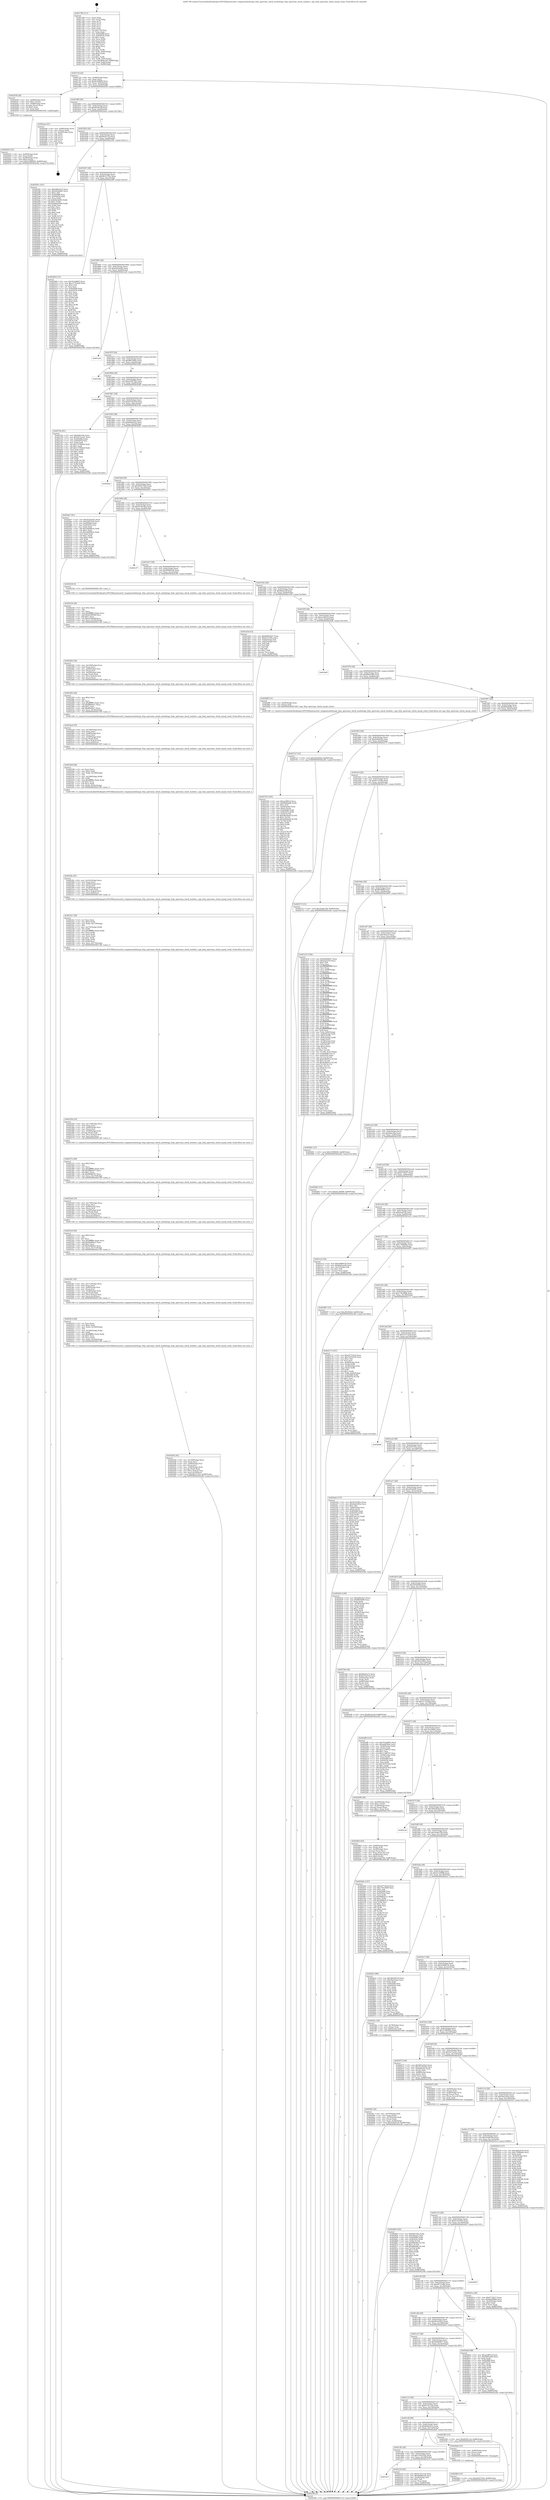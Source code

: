 digraph "0x401780" {
  label = "0x401780 (/mnt/c/Users/mathe/Desktop/tcc/POCII/binaries/extr_tenginemodulesngx_http_upstream_check_modulengx_http_upstream_check_module.c_ngx_http_upstream_check_mysql_reinit_Final-ollvm.out::main(0))"
  labelloc = "t"
  node[shape=record]

  Entry [label="",width=0.3,height=0.3,shape=circle,fillcolor=black,style=filled]
  "0x4017ef" [label="{
     0x4017ef [32]\l
     | [instrs]\l
     &nbsp;&nbsp;0x4017ef \<+6\>: mov -0x88(%rbp),%eax\l
     &nbsp;&nbsp;0x4017f5 \<+2\>: mov %eax,%ecx\l
     &nbsp;&nbsp;0x4017f7 \<+6\>: sub $0x8e298f99,%ecx\l
     &nbsp;&nbsp;0x4017fd \<+6\>: mov %eax,-0x9c(%rbp)\l
     &nbsp;&nbsp;0x401803 \<+6\>: mov %ecx,-0xa0(%rbp)\l
     &nbsp;&nbsp;0x401809 \<+6\>: je 0000000000402038 \<main+0x8b8\>\l
  }"]
  "0x402038" [label="{
     0x402038 [29]\l
     | [instrs]\l
     &nbsp;&nbsp;0x402038 \<+4\>: mov -0x68(%rbp),%rax\l
     &nbsp;&nbsp;0x40203c \<+6\>: movl $0x1,(%rax)\l
     &nbsp;&nbsp;0x402042 \<+4\>: mov -0x68(%rbp),%rax\l
     &nbsp;&nbsp;0x402046 \<+3\>: movslq (%rax),%rax\l
     &nbsp;&nbsp;0x402049 \<+4\>: shl $0x3,%rax\l
     &nbsp;&nbsp;0x40204d \<+3\>: mov %rax,%rdi\l
     &nbsp;&nbsp;0x402050 \<+5\>: call 0000000000401050 \<malloc@plt\>\l
     | [calls]\l
     &nbsp;&nbsp;0x401050 \{1\} (unknown)\l
  }"]
  "0x40180f" [label="{
     0x40180f [28]\l
     | [instrs]\l
     &nbsp;&nbsp;0x40180f \<+5\>: jmp 0000000000401814 \<main+0x94\>\l
     &nbsp;&nbsp;0x401814 \<+6\>: mov -0x9c(%rbp),%eax\l
     &nbsp;&nbsp;0x40181a \<+5\>: sub $0x8f14e23f,%eax\l
     &nbsp;&nbsp;0x40181f \<+6\>: mov %eax,-0xa4(%rbp)\l
     &nbsp;&nbsp;0x401825 \<+6\>: je 0000000000402aee \<main+0x136e\>\l
  }"]
  Exit [label="",width=0.3,height=0.3,shape=circle,fillcolor=black,style=filled,peripheries=2]
  "0x402aee" [label="{
     0x402aee [21]\l
     | [instrs]\l
     &nbsp;&nbsp;0x402aee \<+4\>: mov -0x80(%rbp),%rax\l
     &nbsp;&nbsp;0x402af2 \<+2\>: mov (%rax),%eax\l
     &nbsp;&nbsp;0x402af4 \<+4\>: lea -0x28(%rbp),%rsp\l
     &nbsp;&nbsp;0x402af8 \<+1\>: pop %rbx\l
     &nbsp;&nbsp;0x402af9 \<+2\>: pop %r12\l
     &nbsp;&nbsp;0x402afb \<+2\>: pop %r13\l
     &nbsp;&nbsp;0x402afd \<+2\>: pop %r14\l
     &nbsp;&nbsp;0x402aff \<+2\>: pop %r15\l
     &nbsp;&nbsp;0x402b01 \<+1\>: pop %rbp\l
     &nbsp;&nbsp;0x402b02 \<+1\>: ret\l
  }"]
  "0x40182b" [label="{
     0x40182b [28]\l
     | [instrs]\l
     &nbsp;&nbsp;0x40182b \<+5\>: jmp 0000000000401830 \<main+0xb0\>\l
     &nbsp;&nbsp;0x401830 \<+6\>: mov -0x9c(%rbp),%eax\l
     &nbsp;&nbsp;0x401836 \<+5\>: sub $0x943f1c1b,%eax\l
     &nbsp;&nbsp;0x40183b \<+6\>: mov %eax,-0xa8(%rbp)\l
     &nbsp;&nbsp;0x401841 \<+6\>: je 0000000000402591 \<main+0xe11\>\l
  }"]
  "0x4029b5" [label="{
     0x4029b5 [15]\l
     | [instrs]\l
     &nbsp;&nbsp;0x4029b5 \<+10\>: movl $0xd302743d,-0x88(%rbp)\l
     &nbsp;&nbsp;0x4029bf \<+5\>: jmp 0000000000402c6b \<main+0x14eb\>\l
  }"]
  "0x402591" [label="{
     0x402591 [147]\l
     | [instrs]\l
     &nbsp;&nbsp;0x402591 \<+5\>: mov $0xb48ecbc5,%eax\l
     &nbsp;&nbsp;0x402596 \<+5\>: mov $0x265afa65,%ecx\l
     &nbsp;&nbsp;0x40259b \<+2\>: mov $0x1,%dl\l
     &nbsp;&nbsp;0x40259d \<+7\>: mov 0x405068,%esi\l
     &nbsp;&nbsp;0x4025a4 \<+7\>: mov 0x405054,%edi\l
     &nbsp;&nbsp;0x4025ab \<+3\>: mov %esi,%r8d\l
     &nbsp;&nbsp;0x4025ae \<+7\>: sub $0xb9e42f60,%r8d\l
     &nbsp;&nbsp;0x4025b5 \<+4\>: sub $0x1,%r8d\l
     &nbsp;&nbsp;0x4025b9 \<+7\>: add $0xb9e42f60,%r8d\l
     &nbsp;&nbsp;0x4025c0 \<+4\>: imul %r8d,%esi\l
     &nbsp;&nbsp;0x4025c4 \<+3\>: and $0x1,%esi\l
     &nbsp;&nbsp;0x4025c7 \<+3\>: cmp $0x0,%esi\l
     &nbsp;&nbsp;0x4025ca \<+4\>: sete %r9b\l
     &nbsp;&nbsp;0x4025ce \<+3\>: cmp $0xa,%edi\l
     &nbsp;&nbsp;0x4025d1 \<+4\>: setl %r10b\l
     &nbsp;&nbsp;0x4025d5 \<+3\>: mov %r9b,%r11b\l
     &nbsp;&nbsp;0x4025d8 \<+4\>: xor $0xff,%r11b\l
     &nbsp;&nbsp;0x4025dc \<+3\>: mov %r10b,%bl\l
     &nbsp;&nbsp;0x4025df \<+3\>: xor $0xff,%bl\l
     &nbsp;&nbsp;0x4025e2 \<+3\>: xor $0x1,%dl\l
     &nbsp;&nbsp;0x4025e5 \<+3\>: mov %r11b,%r14b\l
     &nbsp;&nbsp;0x4025e8 \<+4\>: and $0xff,%r14b\l
     &nbsp;&nbsp;0x4025ec \<+3\>: and %dl,%r9b\l
     &nbsp;&nbsp;0x4025ef \<+3\>: mov %bl,%r15b\l
     &nbsp;&nbsp;0x4025f2 \<+4\>: and $0xff,%r15b\l
     &nbsp;&nbsp;0x4025f6 \<+3\>: and %dl,%r10b\l
     &nbsp;&nbsp;0x4025f9 \<+3\>: or %r9b,%r14b\l
     &nbsp;&nbsp;0x4025fc \<+3\>: or %r10b,%r15b\l
     &nbsp;&nbsp;0x4025ff \<+3\>: xor %r15b,%r14b\l
     &nbsp;&nbsp;0x402602 \<+3\>: or %bl,%r11b\l
     &nbsp;&nbsp;0x402605 \<+4\>: xor $0xff,%r11b\l
     &nbsp;&nbsp;0x402609 \<+3\>: or $0x1,%dl\l
     &nbsp;&nbsp;0x40260c \<+3\>: and %dl,%r11b\l
     &nbsp;&nbsp;0x40260f \<+3\>: or %r11b,%r14b\l
     &nbsp;&nbsp;0x402612 \<+4\>: test $0x1,%r14b\l
     &nbsp;&nbsp;0x402616 \<+3\>: cmovne %ecx,%eax\l
     &nbsp;&nbsp;0x402619 \<+6\>: mov %eax,-0x88(%rbp)\l
     &nbsp;&nbsp;0x40261f \<+5\>: jmp 0000000000402c6b \<main+0x14eb\>\l
  }"]
  "0x401847" [label="{
     0x401847 [28]\l
     | [instrs]\l
     &nbsp;&nbsp;0x401847 \<+5\>: jmp 000000000040184c \<main+0xcc\>\l
     &nbsp;&nbsp;0x40184c \<+6\>: mov -0x9c(%rbp),%eax\l
     &nbsp;&nbsp;0x401852 \<+5\>: sub $0x963137b2,%eax\l
     &nbsp;&nbsp;0x401857 \<+6\>: mov %eax,-0xac(%rbp)\l
     &nbsp;&nbsp;0x40185d \<+6\>: je 000000000040246f \<main+0xcef\>\l
  }"]
  "0x40284f" [label="{
     0x40284f [100]\l
     | [instrs]\l
     &nbsp;&nbsp;0x40284f \<+5\>: mov $0x644c50a,%edx\l
     &nbsp;&nbsp;0x402854 \<+5\>: mov $0x3be43e,%esi\l
     &nbsp;&nbsp;0x402859 \<+8\>: mov 0x405068,%r8d\l
     &nbsp;&nbsp;0x402861 \<+8\>: mov 0x405054,%r9d\l
     &nbsp;&nbsp;0x402869 \<+3\>: mov %r8d,%r10d\l
     &nbsp;&nbsp;0x40286c \<+7\>: sub $0xdf6e99a,%r10d\l
     &nbsp;&nbsp;0x402873 \<+4\>: sub $0x1,%r10d\l
     &nbsp;&nbsp;0x402877 \<+7\>: add $0xdf6e99a,%r10d\l
     &nbsp;&nbsp;0x40287e \<+4\>: imul %r10d,%r8d\l
     &nbsp;&nbsp;0x402882 \<+4\>: and $0x1,%r8d\l
     &nbsp;&nbsp;0x402886 \<+4\>: cmp $0x0,%r8d\l
     &nbsp;&nbsp;0x40288a \<+4\>: sete %r11b\l
     &nbsp;&nbsp;0x40288e \<+4\>: cmp $0xa,%r9d\l
     &nbsp;&nbsp;0x402892 \<+3\>: setl %bl\l
     &nbsp;&nbsp;0x402895 \<+3\>: mov %r11b,%r14b\l
     &nbsp;&nbsp;0x402898 \<+3\>: and %bl,%r14b\l
     &nbsp;&nbsp;0x40289b \<+3\>: xor %bl,%r11b\l
     &nbsp;&nbsp;0x40289e \<+3\>: or %r11b,%r14b\l
     &nbsp;&nbsp;0x4028a1 \<+4\>: test $0x1,%r14b\l
     &nbsp;&nbsp;0x4028a5 \<+3\>: cmovne %esi,%edx\l
     &nbsp;&nbsp;0x4028a8 \<+6\>: mov %edx,-0x88(%rbp)\l
     &nbsp;&nbsp;0x4028ae \<+5\>: jmp 0000000000402c6b \<main+0x14eb\>\l
  }"]
  "0x40246f" [label="{
     0x40246f [137]\l
     | [instrs]\l
     &nbsp;&nbsp;0x40246f \<+5\>: mov $0x7b3a8065,%eax\l
     &nbsp;&nbsp;0x402474 \<+5\>: mov $0x317534a8,%ecx\l
     &nbsp;&nbsp;0x402479 \<+2\>: mov $0x1,%dl\l
     &nbsp;&nbsp;0x40247b \<+2\>: xor %esi,%esi\l
     &nbsp;&nbsp;0x40247d \<+7\>: mov 0x405068,%edi\l
     &nbsp;&nbsp;0x402484 \<+8\>: mov 0x405054,%r8d\l
     &nbsp;&nbsp;0x40248c \<+3\>: sub $0x1,%esi\l
     &nbsp;&nbsp;0x40248f \<+3\>: mov %edi,%r9d\l
     &nbsp;&nbsp;0x402492 \<+3\>: add %esi,%r9d\l
     &nbsp;&nbsp;0x402495 \<+4\>: imul %r9d,%edi\l
     &nbsp;&nbsp;0x402499 \<+3\>: and $0x1,%edi\l
     &nbsp;&nbsp;0x40249c \<+3\>: cmp $0x0,%edi\l
     &nbsp;&nbsp;0x40249f \<+4\>: sete %r10b\l
     &nbsp;&nbsp;0x4024a3 \<+4\>: cmp $0xa,%r8d\l
     &nbsp;&nbsp;0x4024a7 \<+4\>: setl %r11b\l
     &nbsp;&nbsp;0x4024ab \<+3\>: mov %r10b,%bl\l
     &nbsp;&nbsp;0x4024ae \<+3\>: xor $0xff,%bl\l
     &nbsp;&nbsp;0x4024b1 \<+3\>: mov %r11b,%r14b\l
     &nbsp;&nbsp;0x4024b4 \<+4\>: xor $0xff,%r14b\l
     &nbsp;&nbsp;0x4024b8 \<+3\>: xor $0x1,%dl\l
     &nbsp;&nbsp;0x4024bb \<+3\>: mov %bl,%r15b\l
     &nbsp;&nbsp;0x4024be \<+4\>: and $0xff,%r15b\l
     &nbsp;&nbsp;0x4024c2 \<+3\>: and %dl,%r10b\l
     &nbsp;&nbsp;0x4024c5 \<+3\>: mov %r14b,%r12b\l
     &nbsp;&nbsp;0x4024c8 \<+4\>: and $0xff,%r12b\l
     &nbsp;&nbsp;0x4024cc \<+3\>: and %dl,%r11b\l
     &nbsp;&nbsp;0x4024cf \<+3\>: or %r10b,%r15b\l
     &nbsp;&nbsp;0x4024d2 \<+3\>: or %r11b,%r12b\l
     &nbsp;&nbsp;0x4024d5 \<+3\>: xor %r12b,%r15b\l
     &nbsp;&nbsp;0x4024d8 \<+3\>: or %r14b,%bl\l
     &nbsp;&nbsp;0x4024db \<+3\>: xor $0xff,%bl\l
     &nbsp;&nbsp;0x4024de \<+3\>: or $0x1,%dl\l
     &nbsp;&nbsp;0x4024e1 \<+2\>: and %dl,%bl\l
     &nbsp;&nbsp;0x4024e3 \<+3\>: or %bl,%r15b\l
     &nbsp;&nbsp;0x4024e6 \<+4\>: test $0x1,%r15b\l
     &nbsp;&nbsp;0x4024ea \<+3\>: cmovne %ecx,%eax\l
     &nbsp;&nbsp;0x4024ed \<+6\>: mov %eax,-0x88(%rbp)\l
     &nbsp;&nbsp;0x4024f3 \<+5\>: jmp 0000000000402c6b \<main+0x14eb\>\l
  }"]
  "0x401863" [label="{
     0x401863 [28]\l
     | [instrs]\l
     &nbsp;&nbsp;0x401863 \<+5\>: jmp 0000000000401868 \<main+0xe8\>\l
     &nbsp;&nbsp;0x401868 \<+6\>: mov -0x9c(%rbp),%eax\l
     &nbsp;&nbsp;0x40186e \<+5\>: sub $0x9a05ae4b,%eax\l
     &nbsp;&nbsp;0x401873 \<+6\>: mov %eax,-0xb0(%rbp)\l
     &nbsp;&nbsp;0x401879 \<+6\>: je 0000000000401ee0 \<main+0x760\>\l
  }"]
  "0x402702" [label="{
     0x402702 [165]\l
     | [instrs]\l
     &nbsp;&nbsp;0x402702 \<+5\>: mov $0xea5ff31d,%ecx\l
     &nbsp;&nbsp;0x402707 \<+5\>: mov $0xf9bb6b6b,%edx\l
     &nbsp;&nbsp;0x40270c \<+3\>: mov $0x1,%sil\l
     &nbsp;&nbsp;0x40270f \<+4\>: mov -0x40(%rbp),%rax\l
     &nbsp;&nbsp;0x402713 \<+6\>: movl $0x0,(%rax)\l
     &nbsp;&nbsp;0x402719 \<+8\>: mov 0x405068,%r8d\l
     &nbsp;&nbsp;0x402721 \<+8\>: mov 0x405054,%r9d\l
     &nbsp;&nbsp;0x402729 \<+3\>: mov %r8d,%r10d\l
     &nbsp;&nbsp;0x40272c \<+7\>: sub $0xb4b2fe0d,%r10d\l
     &nbsp;&nbsp;0x402733 \<+4\>: sub $0x1,%r10d\l
     &nbsp;&nbsp;0x402737 \<+7\>: add $0xb4b2fe0d,%r10d\l
     &nbsp;&nbsp;0x40273e \<+4\>: imul %r10d,%r8d\l
     &nbsp;&nbsp;0x402742 \<+4\>: and $0x1,%r8d\l
     &nbsp;&nbsp;0x402746 \<+4\>: cmp $0x0,%r8d\l
     &nbsp;&nbsp;0x40274a \<+4\>: sete %r11b\l
     &nbsp;&nbsp;0x40274e \<+4\>: cmp $0xa,%r9d\l
     &nbsp;&nbsp;0x402752 \<+3\>: setl %bl\l
     &nbsp;&nbsp;0x402755 \<+3\>: mov %r11b,%r14b\l
     &nbsp;&nbsp;0x402758 \<+4\>: xor $0xff,%r14b\l
     &nbsp;&nbsp;0x40275c \<+3\>: mov %bl,%r15b\l
     &nbsp;&nbsp;0x40275f \<+4\>: xor $0xff,%r15b\l
     &nbsp;&nbsp;0x402763 \<+4\>: xor $0x0,%sil\l
     &nbsp;&nbsp;0x402767 \<+3\>: mov %r14b,%r12b\l
     &nbsp;&nbsp;0x40276a \<+4\>: and $0x0,%r12b\l
     &nbsp;&nbsp;0x40276e \<+3\>: and %sil,%r11b\l
     &nbsp;&nbsp;0x402771 \<+3\>: mov %r15b,%r13b\l
     &nbsp;&nbsp;0x402774 \<+4\>: and $0x0,%r13b\l
     &nbsp;&nbsp;0x402778 \<+3\>: and %sil,%bl\l
     &nbsp;&nbsp;0x40277b \<+3\>: or %r11b,%r12b\l
     &nbsp;&nbsp;0x40277e \<+3\>: or %bl,%r13b\l
     &nbsp;&nbsp;0x402781 \<+3\>: xor %r13b,%r12b\l
     &nbsp;&nbsp;0x402784 \<+3\>: or %r15b,%r14b\l
     &nbsp;&nbsp;0x402787 \<+4\>: xor $0xff,%r14b\l
     &nbsp;&nbsp;0x40278b \<+4\>: or $0x0,%sil\l
     &nbsp;&nbsp;0x40278f \<+3\>: and %sil,%r14b\l
     &nbsp;&nbsp;0x402792 \<+3\>: or %r14b,%r12b\l
     &nbsp;&nbsp;0x402795 \<+4\>: test $0x1,%r12b\l
     &nbsp;&nbsp;0x402799 \<+3\>: cmovne %edx,%ecx\l
     &nbsp;&nbsp;0x40279c \<+6\>: mov %ecx,-0x88(%rbp)\l
     &nbsp;&nbsp;0x4027a2 \<+5\>: jmp 0000000000402c6b \<main+0x14eb\>\l
  }"]
  "0x401ee0" [label="{
     0x401ee0\l
  }", style=dashed]
  "0x40187f" [label="{
     0x40187f [28]\l
     | [instrs]\l
     &nbsp;&nbsp;0x40187f \<+5\>: jmp 0000000000401884 \<main+0x104\>\l
     &nbsp;&nbsp;0x401884 \<+6\>: mov -0x9c(%rbp),%eax\l
     &nbsp;&nbsp;0x40188a \<+5\>: sub $0x9fb7d94e,%eax\l
     &nbsp;&nbsp;0x40188f \<+6\>: mov %eax,-0xb4(%rbp)\l
     &nbsp;&nbsp;0x401895 \<+6\>: je 0000000000401fdd \<main+0x85d\>\l
  }"]
  "0x402442" [label="{
     0x402442 [45]\l
     | [instrs]\l
     &nbsp;&nbsp;0x402442 \<+6\>: mov -0x184(%rbp),%ecx\l
     &nbsp;&nbsp;0x402448 \<+3\>: imul %eax,%ecx\l
     &nbsp;&nbsp;0x40244b \<+4\>: mov -0x60(%rbp),%rsi\l
     &nbsp;&nbsp;0x40244f \<+3\>: mov (%rsi),%rsi\l
     &nbsp;&nbsp;0x402452 \<+4\>: mov -0x58(%rbp),%rdi\l
     &nbsp;&nbsp;0x402456 \<+3\>: movslq (%rdi),%rdi\l
     &nbsp;&nbsp;0x402459 \<+4\>: mov (%rsi,%rdi,8),%rsi\l
     &nbsp;&nbsp;0x40245d \<+3\>: mov %ecx,0x18(%rsi)\l
     &nbsp;&nbsp;0x402460 \<+10\>: movl $0x963137b2,-0x88(%rbp)\l
     &nbsp;&nbsp;0x40246a \<+5\>: jmp 0000000000402c6b \<main+0x14eb\>\l
  }"]
  "0x401fdd" [label="{
     0x401fdd\l
  }", style=dashed]
  "0x40189b" [label="{
     0x40189b [28]\l
     | [instrs]\l
     &nbsp;&nbsp;0x40189b \<+5\>: jmp 00000000004018a0 \<main+0x120\>\l
     &nbsp;&nbsp;0x4018a0 \<+6\>: mov -0x9c(%rbp),%eax\l
     &nbsp;&nbsp;0x4018a6 \<+5\>: sub $0xa20875b3,%eax\l
     &nbsp;&nbsp;0x4018ab \<+6\>: mov %eax,-0xb8(%rbp)\l
     &nbsp;&nbsp;0x4018b1 \<+6\>: je 0000000000402b48 \<main+0x13c8\>\l
  }"]
  "0x402414" [label="{
     0x402414 [46]\l
     | [instrs]\l
     &nbsp;&nbsp;0x402414 \<+2\>: xor %ecx,%ecx\l
     &nbsp;&nbsp;0x402416 \<+5\>: mov $0x2,%edx\l
     &nbsp;&nbsp;0x40241b \<+6\>: mov %edx,-0x180(%rbp)\l
     &nbsp;&nbsp;0x402421 \<+1\>: cltd\l
     &nbsp;&nbsp;0x402422 \<+7\>: mov -0x180(%rbp),%r8d\l
     &nbsp;&nbsp;0x402429 \<+3\>: idiv %r8d\l
     &nbsp;&nbsp;0x40242c \<+6\>: imul $0xfffffffe,%edx,%edx\l
     &nbsp;&nbsp;0x402432 \<+3\>: sub $0x1,%ecx\l
     &nbsp;&nbsp;0x402435 \<+2\>: sub %ecx,%edx\l
     &nbsp;&nbsp;0x402437 \<+6\>: mov %edx,-0x184(%rbp)\l
     &nbsp;&nbsp;0x40243d \<+5\>: call 0000000000401160 \<next_i\>\l
     | [calls]\l
     &nbsp;&nbsp;0x401160 \{1\} (/mnt/c/Users/mathe/Desktop/tcc/POCII/binaries/extr_tenginemodulesngx_http_upstream_check_modulengx_http_upstream_check_module.c_ngx_http_upstream_check_mysql_reinit_Final-ollvm.out::next_i)\l
  }"]
  "0x402b48" [label="{
     0x402b48\l
  }", style=dashed]
  "0x4018b7" [label="{
     0x4018b7 [28]\l
     | [instrs]\l
     &nbsp;&nbsp;0x4018b7 \<+5\>: jmp 00000000004018bc \<main+0x13c\>\l
     &nbsp;&nbsp;0x4018bc \<+6\>: mov -0x9c(%rbp),%eax\l
     &nbsp;&nbsp;0x4018c2 \<+5\>: sub $0xb37da318,%eax\l
     &nbsp;&nbsp;0x4018c7 \<+6\>: mov %eax,-0xbc(%rbp)\l
     &nbsp;&nbsp;0x4018cd \<+6\>: je 00000000004027da \<main+0x105a\>\l
  }"]
  "0x4023f1" [label="{
     0x4023f1 [35]\l
     | [instrs]\l
     &nbsp;&nbsp;0x4023f1 \<+6\>: mov -0x17c(%rbp),%ecx\l
     &nbsp;&nbsp;0x4023f7 \<+3\>: imul %eax,%ecx\l
     &nbsp;&nbsp;0x4023fa \<+4\>: mov -0x60(%rbp),%rsi\l
     &nbsp;&nbsp;0x4023fe \<+3\>: mov (%rsi),%rsi\l
     &nbsp;&nbsp;0x402401 \<+4\>: mov -0x58(%rbp),%rdi\l
     &nbsp;&nbsp;0x402405 \<+3\>: movslq (%rdi),%rdi\l
     &nbsp;&nbsp;0x402408 \<+4\>: mov (%rsi,%rdi,8),%rsi\l
     &nbsp;&nbsp;0x40240c \<+3\>: mov %ecx,0x14(%rsi)\l
     &nbsp;&nbsp;0x40240f \<+5\>: call 0000000000401160 \<next_i\>\l
     | [calls]\l
     &nbsp;&nbsp;0x401160 \{1\} (/mnt/c/Users/mathe/Desktop/tcc/POCII/binaries/extr_tenginemodulesngx_http_upstream_check_modulengx_http_upstream_check_module.c_ngx_http_upstream_check_mysql_reinit_Final-ollvm.out::next_i)\l
  }"]
  "0x4027da" [label="{
     0x4027da [91]\l
     | [instrs]\l
     &nbsp;&nbsp;0x4027da \<+5\>: mov $0x644c50a,%eax\l
     &nbsp;&nbsp;0x4027df \<+5\>: mov $0x5473a1d1,%ecx\l
     &nbsp;&nbsp;0x4027e4 \<+7\>: mov 0x405068,%edx\l
     &nbsp;&nbsp;0x4027eb \<+7\>: mov 0x405054,%esi\l
     &nbsp;&nbsp;0x4027f2 \<+2\>: mov %edx,%edi\l
     &nbsp;&nbsp;0x4027f4 \<+6\>: sub $0x1370bb2d,%edi\l
     &nbsp;&nbsp;0x4027fa \<+3\>: sub $0x1,%edi\l
     &nbsp;&nbsp;0x4027fd \<+6\>: add $0x1370bb2d,%edi\l
     &nbsp;&nbsp;0x402803 \<+3\>: imul %edi,%edx\l
     &nbsp;&nbsp;0x402806 \<+3\>: and $0x1,%edx\l
     &nbsp;&nbsp;0x402809 \<+3\>: cmp $0x0,%edx\l
     &nbsp;&nbsp;0x40280c \<+4\>: sete %r8b\l
     &nbsp;&nbsp;0x402810 \<+3\>: cmp $0xa,%esi\l
     &nbsp;&nbsp;0x402813 \<+4\>: setl %r9b\l
     &nbsp;&nbsp;0x402817 \<+3\>: mov %r8b,%r10b\l
     &nbsp;&nbsp;0x40281a \<+3\>: and %r9b,%r10b\l
     &nbsp;&nbsp;0x40281d \<+3\>: xor %r9b,%r8b\l
     &nbsp;&nbsp;0x402820 \<+3\>: or %r8b,%r10b\l
     &nbsp;&nbsp;0x402823 \<+4\>: test $0x1,%r10b\l
     &nbsp;&nbsp;0x402827 \<+3\>: cmovne %ecx,%eax\l
     &nbsp;&nbsp;0x40282a \<+6\>: mov %eax,-0x88(%rbp)\l
     &nbsp;&nbsp;0x402830 \<+5\>: jmp 0000000000402c6b \<main+0x14eb\>\l
  }"]
  "0x4018d3" [label="{
     0x4018d3 [28]\l
     | [instrs]\l
     &nbsp;&nbsp;0x4018d3 \<+5\>: jmp 00000000004018d8 \<main+0x158\>\l
     &nbsp;&nbsp;0x4018d8 \<+6\>: mov -0x9c(%rbp),%eax\l
     &nbsp;&nbsp;0x4018de \<+5\>: sub $0xb48ecbc5,%eax\l
     &nbsp;&nbsp;0x4018e3 \<+6\>: mov %eax,-0xc0(%rbp)\l
     &nbsp;&nbsp;0x4018e9 \<+6\>: je 0000000000402bb5 \<main+0x1435\>\l
  }"]
  "0x4023c9" [label="{
     0x4023c9 [40]\l
     | [instrs]\l
     &nbsp;&nbsp;0x4023c9 \<+5\>: mov $0x2,%ecx\l
     &nbsp;&nbsp;0x4023ce \<+1\>: cltd\l
     &nbsp;&nbsp;0x4023cf \<+2\>: idiv %ecx\l
     &nbsp;&nbsp;0x4023d1 \<+6\>: imul $0xfffffffe,%edx,%ecx\l
     &nbsp;&nbsp;0x4023d7 \<+6\>: add $0x9a9f4dc5,%ecx\l
     &nbsp;&nbsp;0x4023dd \<+3\>: add $0x1,%ecx\l
     &nbsp;&nbsp;0x4023e0 \<+6\>: sub $0x9a9f4dc5,%ecx\l
     &nbsp;&nbsp;0x4023e6 \<+6\>: mov %ecx,-0x17c(%rbp)\l
     &nbsp;&nbsp;0x4023ec \<+5\>: call 0000000000401160 \<next_i\>\l
     | [calls]\l
     &nbsp;&nbsp;0x401160 \{1\} (/mnt/c/Users/mathe/Desktop/tcc/POCII/binaries/extr_tenginemodulesngx_http_upstream_check_modulengx_http_upstream_check_module.c_ngx_http_upstream_check_mysql_reinit_Final-ollvm.out::next_i)\l
  }"]
  "0x402bb5" [label="{
     0x402bb5\l
  }", style=dashed]
  "0x4018ef" [label="{
     0x4018ef [28]\l
     | [instrs]\l
     &nbsp;&nbsp;0x4018ef \<+5\>: jmp 00000000004018f4 \<main+0x174\>\l
     &nbsp;&nbsp;0x4018f4 \<+6\>: mov -0x9c(%rbp),%eax\l
     &nbsp;&nbsp;0x4018fa \<+5\>: sub $0xd302743d,%eax\l
     &nbsp;&nbsp;0x4018ff \<+6\>: mov %eax,-0xc4(%rbp)\l
     &nbsp;&nbsp;0x401905 \<+6\>: je 00000000004029e7 \<main+0x1267\>\l
  }"]
  "0x4023a6" [label="{
     0x4023a6 [35]\l
     | [instrs]\l
     &nbsp;&nbsp;0x4023a6 \<+6\>: mov -0x178(%rbp),%ecx\l
     &nbsp;&nbsp;0x4023ac \<+3\>: imul %eax,%ecx\l
     &nbsp;&nbsp;0x4023af \<+4\>: mov -0x60(%rbp),%rsi\l
     &nbsp;&nbsp;0x4023b3 \<+3\>: mov (%rsi),%rsi\l
     &nbsp;&nbsp;0x4023b6 \<+4\>: mov -0x58(%rbp),%rdi\l
     &nbsp;&nbsp;0x4023ba \<+3\>: movslq (%rdi),%rdi\l
     &nbsp;&nbsp;0x4023bd \<+4\>: mov (%rsi,%rdi,8),%rsi\l
     &nbsp;&nbsp;0x4023c1 \<+3\>: mov %ecx,0x10(%rsi)\l
     &nbsp;&nbsp;0x4023c4 \<+5\>: call 0000000000401160 \<next_i\>\l
     | [calls]\l
     &nbsp;&nbsp;0x401160 \{1\} (/mnt/c/Users/mathe/Desktop/tcc/POCII/binaries/extr_tenginemodulesngx_http_upstream_check_modulengx_http_upstream_check_module.c_ngx_http_upstream_check_mysql_reinit_Final-ollvm.out::next_i)\l
  }"]
  "0x4029e7" [label="{
     0x4029e7 [91]\l
     | [instrs]\l
     &nbsp;&nbsp;0x4029e7 \<+5\>: mov $0xd334182a,%eax\l
     &nbsp;&nbsp;0x4029ec \<+5\>: mov $0x24f57d3a,%ecx\l
     &nbsp;&nbsp;0x4029f1 \<+7\>: mov 0x405068,%edx\l
     &nbsp;&nbsp;0x4029f8 \<+7\>: mov 0x405054,%esi\l
     &nbsp;&nbsp;0x4029ff \<+2\>: mov %edx,%edi\l
     &nbsp;&nbsp;0x402a01 \<+6\>: add $0x24b06b3a,%edi\l
     &nbsp;&nbsp;0x402a07 \<+3\>: sub $0x1,%edi\l
     &nbsp;&nbsp;0x402a0a \<+6\>: sub $0x24b06b3a,%edi\l
     &nbsp;&nbsp;0x402a10 \<+3\>: imul %edi,%edx\l
     &nbsp;&nbsp;0x402a13 \<+3\>: and $0x1,%edx\l
     &nbsp;&nbsp;0x402a16 \<+3\>: cmp $0x0,%edx\l
     &nbsp;&nbsp;0x402a19 \<+4\>: sete %r8b\l
     &nbsp;&nbsp;0x402a1d \<+3\>: cmp $0xa,%esi\l
     &nbsp;&nbsp;0x402a20 \<+4\>: setl %r9b\l
     &nbsp;&nbsp;0x402a24 \<+3\>: mov %r8b,%r10b\l
     &nbsp;&nbsp;0x402a27 \<+3\>: and %r9b,%r10b\l
     &nbsp;&nbsp;0x402a2a \<+3\>: xor %r9b,%r8b\l
     &nbsp;&nbsp;0x402a2d \<+3\>: or %r8b,%r10b\l
     &nbsp;&nbsp;0x402a30 \<+4\>: test $0x1,%r10b\l
     &nbsp;&nbsp;0x402a34 \<+3\>: cmovne %ecx,%eax\l
     &nbsp;&nbsp;0x402a37 \<+6\>: mov %eax,-0x88(%rbp)\l
     &nbsp;&nbsp;0x402a3d \<+5\>: jmp 0000000000402c6b \<main+0x14eb\>\l
  }"]
  "0x40190b" [label="{
     0x40190b [28]\l
     | [instrs]\l
     &nbsp;&nbsp;0x40190b \<+5\>: jmp 0000000000401910 \<main+0x190\>\l
     &nbsp;&nbsp;0x401910 \<+6\>: mov -0x9c(%rbp),%eax\l
     &nbsp;&nbsp;0x401916 \<+5\>: sub $0xd334182a,%eax\l
     &nbsp;&nbsp;0x40191b \<+6\>: mov %eax,-0xc8(%rbp)\l
     &nbsp;&nbsp;0x401921 \<+6\>: je 0000000000402c57 \<main+0x14d7\>\l
  }"]
  "0x40237e" [label="{
     0x40237e [40]\l
     | [instrs]\l
     &nbsp;&nbsp;0x40237e \<+5\>: mov $0x2,%ecx\l
     &nbsp;&nbsp;0x402383 \<+1\>: cltd\l
     &nbsp;&nbsp;0x402384 \<+2\>: idiv %ecx\l
     &nbsp;&nbsp;0x402386 \<+6\>: imul $0xfffffffe,%edx,%ecx\l
     &nbsp;&nbsp;0x40238c \<+6\>: add $0x9f66d1f7,%ecx\l
     &nbsp;&nbsp;0x402392 \<+3\>: add $0x1,%ecx\l
     &nbsp;&nbsp;0x402395 \<+6\>: sub $0x9f66d1f7,%ecx\l
     &nbsp;&nbsp;0x40239b \<+6\>: mov %ecx,-0x178(%rbp)\l
     &nbsp;&nbsp;0x4023a1 \<+5\>: call 0000000000401160 \<next_i\>\l
     | [calls]\l
     &nbsp;&nbsp;0x401160 \{1\} (/mnt/c/Users/mathe/Desktop/tcc/POCII/binaries/extr_tenginemodulesngx_http_upstream_check_modulengx_http_upstream_check_module.c_ngx_http_upstream_check_mysql_reinit_Final-ollvm.out::next_i)\l
  }"]
  "0x402c57" [label="{
     0x402c57\l
  }", style=dashed]
  "0x401927" [label="{
     0x401927 [28]\l
     | [instrs]\l
     &nbsp;&nbsp;0x401927 \<+5\>: jmp 000000000040192c \<main+0x1ac\>\l
     &nbsp;&nbsp;0x40192c \<+6\>: mov -0x9c(%rbp),%eax\l
     &nbsp;&nbsp;0x401932 \<+5\>: sub $0xd94862e8,%eax\l
     &nbsp;&nbsp;0x401937 \<+6\>: mov %eax,-0xcc(%rbp)\l
     &nbsp;&nbsp;0x40193d \<+6\>: je 0000000000402236 \<main+0xab6\>\l
  }"]
  "0x40235b" [label="{
     0x40235b [35]\l
     | [instrs]\l
     &nbsp;&nbsp;0x40235b \<+6\>: mov -0x174(%rbp),%ecx\l
     &nbsp;&nbsp;0x402361 \<+3\>: imul %eax,%ecx\l
     &nbsp;&nbsp;0x402364 \<+4\>: mov -0x60(%rbp),%rsi\l
     &nbsp;&nbsp;0x402368 \<+3\>: mov (%rsi),%rsi\l
     &nbsp;&nbsp;0x40236b \<+4\>: mov -0x58(%rbp),%rdi\l
     &nbsp;&nbsp;0x40236f \<+3\>: movslq (%rdi),%rdi\l
     &nbsp;&nbsp;0x402372 \<+4\>: mov (%rsi,%rdi,8),%rsi\l
     &nbsp;&nbsp;0x402376 \<+3\>: mov %ecx,0xc(%rsi)\l
     &nbsp;&nbsp;0x402379 \<+5\>: call 0000000000401160 \<next_i\>\l
     | [calls]\l
     &nbsp;&nbsp;0x401160 \{1\} (/mnt/c/Users/mathe/Desktop/tcc/POCII/binaries/extr_tenginemodulesngx_http_upstream_check_modulengx_http_upstream_check_module.c_ngx_http_upstream_check_mysql_reinit_Final-ollvm.out::next_i)\l
  }"]
  "0x402236" [label="{
     0x402236 [5]\l
     | [instrs]\l
     &nbsp;&nbsp;0x402236 \<+5\>: call 0000000000401160 \<next_i\>\l
     | [calls]\l
     &nbsp;&nbsp;0x401160 \{1\} (/mnt/c/Users/mathe/Desktop/tcc/POCII/binaries/extr_tenginemodulesngx_http_upstream_check_modulengx_http_upstream_check_module.c_ngx_http_upstream_check_mysql_reinit_Final-ollvm.out::next_i)\l
  }"]
  "0x401943" [label="{
     0x401943 [28]\l
     | [instrs]\l
     &nbsp;&nbsp;0x401943 \<+5\>: jmp 0000000000401948 \<main+0x1c8\>\l
     &nbsp;&nbsp;0x401948 \<+6\>: mov -0x9c(%rbp),%eax\l
     &nbsp;&nbsp;0x40194e \<+5\>: sub $0xdfeba1ff,%eax\l
     &nbsp;&nbsp;0x401953 \<+6\>: mov %eax,-0xd0(%rbp)\l
     &nbsp;&nbsp;0x401959 \<+6\>: je 0000000000401d3d \<main+0x5bd\>\l
  }"]
  "0x402321" [label="{
     0x402321 [58]\l
     | [instrs]\l
     &nbsp;&nbsp;0x402321 \<+2\>: xor %ecx,%ecx\l
     &nbsp;&nbsp;0x402323 \<+5\>: mov $0x2,%edx\l
     &nbsp;&nbsp;0x402328 \<+6\>: mov %edx,-0x170(%rbp)\l
     &nbsp;&nbsp;0x40232e \<+1\>: cltd\l
     &nbsp;&nbsp;0x40232f \<+7\>: mov -0x170(%rbp),%r8d\l
     &nbsp;&nbsp;0x402336 \<+3\>: idiv %r8d\l
     &nbsp;&nbsp;0x402339 \<+6\>: imul $0xfffffffe,%edx,%edx\l
     &nbsp;&nbsp;0x40233f \<+3\>: mov %ecx,%r9d\l
     &nbsp;&nbsp;0x402342 \<+3\>: sub %edx,%r9d\l
     &nbsp;&nbsp;0x402345 \<+2\>: mov %ecx,%edx\l
     &nbsp;&nbsp;0x402347 \<+3\>: sub $0x1,%edx\l
     &nbsp;&nbsp;0x40234a \<+3\>: add %edx,%r9d\l
     &nbsp;&nbsp;0x40234d \<+3\>: sub %r9d,%ecx\l
     &nbsp;&nbsp;0x402350 \<+6\>: mov %ecx,-0x174(%rbp)\l
     &nbsp;&nbsp;0x402356 \<+5\>: call 0000000000401160 \<next_i\>\l
     | [calls]\l
     &nbsp;&nbsp;0x401160 \{1\} (/mnt/c/Users/mathe/Desktop/tcc/POCII/binaries/extr_tenginemodulesngx_http_upstream_check_modulengx_http_upstream_check_module.c_ngx_http_upstream_check_mysql_reinit_Final-ollvm.out::next_i)\l
  }"]
  "0x401d3d" [label="{
     0x401d3d [53]\l
     | [instrs]\l
     &nbsp;&nbsp;0x401d3d \<+5\>: mov $0x64844027,%eax\l
     &nbsp;&nbsp;0x401d42 \<+5\>: mov $0xfe7e199a,%ecx\l
     &nbsp;&nbsp;0x401d47 \<+6\>: mov -0x82(%rbp),%dl\l
     &nbsp;&nbsp;0x401d4d \<+7\>: mov -0x81(%rbp),%sil\l
     &nbsp;&nbsp;0x401d54 \<+3\>: mov %dl,%dil\l
     &nbsp;&nbsp;0x401d57 \<+3\>: and %sil,%dil\l
     &nbsp;&nbsp;0x401d5a \<+3\>: xor %sil,%dl\l
     &nbsp;&nbsp;0x401d5d \<+3\>: or %dl,%dil\l
     &nbsp;&nbsp;0x401d60 \<+4\>: test $0x1,%dil\l
     &nbsp;&nbsp;0x401d64 \<+3\>: cmovne %ecx,%eax\l
     &nbsp;&nbsp;0x401d67 \<+6\>: mov %eax,-0x88(%rbp)\l
     &nbsp;&nbsp;0x401d6d \<+5\>: jmp 0000000000402c6b \<main+0x14eb\>\l
  }"]
  "0x40195f" [label="{
     0x40195f [28]\l
     | [instrs]\l
     &nbsp;&nbsp;0x40195f \<+5\>: jmp 0000000000401964 \<main+0x1e4\>\l
     &nbsp;&nbsp;0x401964 \<+6\>: mov -0x9c(%rbp),%eax\l
     &nbsp;&nbsp;0x40196a \<+5\>: sub $0xea5ff31d,%eax\l
     &nbsp;&nbsp;0x40196f \<+6\>: mov %eax,-0xd4(%rbp)\l
     &nbsp;&nbsp;0x401975 \<+6\>: je 0000000000402bdf \<main+0x145f\>\l
  }"]
  "0x402c6b" [label="{
     0x402c6b [5]\l
     | [instrs]\l
     &nbsp;&nbsp;0x402c6b \<+5\>: jmp 00000000004017ef \<main+0x6f\>\l
  }"]
  "0x401780" [label="{
     0x401780 [111]\l
     | [instrs]\l
     &nbsp;&nbsp;0x401780 \<+1\>: push %rbp\l
     &nbsp;&nbsp;0x401781 \<+3\>: mov %rsp,%rbp\l
     &nbsp;&nbsp;0x401784 \<+2\>: push %r15\l
     &nbsp;&nbsp;0x401786 \<+2\>: push %r14\l
     &nbsp;&nbsp;0x401788 \<+2\>: push %r13\l
     &nbsp;&nbsp;0x40178a \<+2\>: push %r12\l
     &nbsp;&nbsp;0x40178c \<+1\>: push %rbx\l
     &nbsp;&nbsp;0x40178d \<+7\>: sub $0x178,%rsp\l
     &nbsp;&nbsp;0x401794 \<+2\>: xor %eax,%eax\l
     &nbsp;&nbsp;0x401796 \<+7\>: mov 0x405068,%ecx\l
     &nbsp;&nbsp;0x40179d \<+7\>: mov 0x405054,%edx\l
     &nbsp;&nbsp;0x4017a4 \<+3\>: sub $0x1,%eax\l
     &nbsp;&nbsp;0x4017a7 \<+3\>: mov %ecx,%r8d\l
     &nbsp;&nbsp;0x4017aa \<+3\>: add %eax,%r8d\l
     &nbsp;&nbsp;0x4017ad \<+4\>: imul %r8d,%ecx\l
     &nbsp;&nbsp;0x4017b1 \<+3\>: and $0x1,%ecx\l
     &nbsp;&nbsp;0x4017b4 \<+3\>: cmp $0x0,%ecx\l
     &nbsp;&nbsp;0x4017b7 \<+4\>: sete %r9b\l
     &nbsp;&nbsp;0x4017bb \<+4\>: and $0x1,%r9b\l
     &nbsp;&nbsp;0x4017bf \<+7\>: mov %r9b,-0x82(%rbp)\l
     &nbsp;&nbsp;0x4017c6 \<+3\>: cmp $0xa,%edx\l
     &nbsp;&nbsp;0x4017c9 \<+4\>: setl %r9b\l
     &nbsp;&nbsp;0x4017cd \<+4\>: and $0x1,%r9b\l
     &nbsp;&nbsp;0x4017d1 \<+7\>: mov %r9b,-0x81(%rbp)\l
     &nbsp;&nbsp;0x4017d8 \<+10\>: movl $0xdfeba1ff,-0x88(%rbp)\l
     &nbsp;&nbsp;0x4017e2 \<+6\>: mov %edi,-0x8c(%rbp)\l
     &nbsp;&nbsp;0x4017e8 \<+7\>: mov %rsi,-0x98(%rbp)\l
  }"]
  "0x4022fe" [label="{
     0x4022fe [35]\l
     | [instrs]\l
     &nbsp;&nbsp;0x4022fe \<+6\>: mov -0x16c(%rbp),%ecx\l
     &nbsp;&nbsp;0x402304 \<+3\>: imul %eax,%ecx\l
     &nbsp;&nbsp;0x402307 \<+4\>: mov -0x60(%rbp),%rsi\l
     &nbsp;&nbsp;0x40230b \<+3\>: mov (%rsi),%rsi\l
     &nbsp;&nbsp;0x40230e \<+4\>: mov -0x58(%rbp),%rdi\l
     &nbsp;&nbsp;0x402312 \<+3\>: movslq (%rdi),%rdi\l
     &nbsp;&nbsp;0x402315 \<+4\>: mov (%rsi,%rdi,8),%rsi\l
     &nbsp;&nbsp;0x402319 \<+3\>: mov %ecx,0x8(%rsi)\l
     &nbsp;&nbsp;0x40231c \<+5\>: call 0000000000401160 \<next_i\>\l
     | [calls]\l
     &nbsp;&nbsp;0x401160 \{1\} (/mnt/c/Users/mathe/Desktop/tcc/POCII/binaries/extr_tenginemodulesngx_http_upstream_check_modulengx_http_upstream_check_module.c_ngx_http_upstream_check_mysql_reinit_Final-ollvm.out::next_i)\l
  }"]
  "0x402bdf" [label="{
     0x402bdf\l
  }", style=dashed]
  "0x40197b" [label="{
     0x40197b [28]\l
     | [instrs]\l
     &nbsp;&nbsp;0x40197b \<+5\>: jmp 0000000000401980 \<main+0x200\>\l
     &nbsp;&nbsp;0x401980 \<+6\>: mov -0x9c(%rbp),%eax\l
     &nbsp;&nbsp;0x401986 \<+5\>: sub $0xf065a5d0,%eax\l
     &nbsp;&nbsp;0x40198b \<+6\>: mov %eax,-0xd8(%rbp)\l
     &nbsp;&nbsp;0x401991 \<+6\>: je 00000000004026f6 \<main+0xf76\>\l
  }"]
  "0x4022d0" [label="{
     0x4022d0 [46]\l
     | [instrs]\l
     &nbsp;&nbsp;0x4022d0 \<+2\>: xor %ecx,%ecx\l
     &nbsp;&nbsp;0x4022d2 \<+5\>: mov $0x2,%edx\l
     &nbsp;&nbsp;0x4022d7 \<+6\>: mov %edx,-0x168(%rbp)\l
     &nbsp;&nbsp;0x4022dd \<+1\>: cltd\l
     &nbsp;&nbsp;0x4022de \<+7\>: mov -0x168(%rbp),%r8d\l
     &nbsp;&nbsp;0x4022e5 \<+3\>: idiv %r8d\l
     &nbsp;&nbsp;0x4022e8 \<+6\>: imul $0xfffffffe,%edx,%edx\l
     &nbsp;&nbsp;0x4022ee \<+3\>: sub $0x1,%ecx\l
     &nbsp;&nbsp;0x4022f1 \<+2\>: sub %ecx,%edx\l
     &nbsp;&nbsp;0x4022f3 \<+6\>: mov %edx,-0x16c(%rbp)\l
     &nbsp;&nbsp;0x4022f9 \<+5\>: call 0000000000401160 \<next_i\>\l
     | [calls]\l
     &nbsp;&nbsp;0x401160 \{1\} (/mnt/c/Users/mathe/Desktop/tcc/POCII/binaries/extr_tenginemodulesngx_http_upstream_check_modulengx_http_upstream_check_module.c_ngx_http_upstream_check_mysql_reinit_Final-ollvm.out::next_i)\l
  }"]
  "0x4026f6" [label="{
     0x4026f6 [12]\l
     | [instrs]\l
     &nbsp;&nbsp;0x4026f6 \<+4\>: mov -0x60(%rbp),%rax\l
     &nbsp;&nbsp;0x4026fa \<+3\>: mov (%rax),%rdi\l
     &nbsp;&nbsp;0x4026fd \<+5\>: call 0000000000401540 \<ngx_http_upstream_check_mysql_reinit\>\l
     | [calls]\l
     &nbsp;&nbsp;0x401540 \{1\} (/mnt/c/Users/mathe/Desktop/tcc/POCII/binaries/extr_tenginemodulesngx_http_upstream_check_modulengx_http_upstream_check_module.c_ngx_http_upstream_check_mysql_reinit_Final-ollvm.out::ngx_http_upstream_check_mysql_reinit)\l
  }"]
  "0x401997" [label="{
     0x401997 [28]\l
     | [instrs]\l
     &nbsp;&nbsp;0x401997 \<+5\>: jmp 000000000040199c \<main+0x21c\>\l
     &nbsp;&nbsp;0x40199c \<+6\>: mov -0x9c(%rbp),%eax\l
     &nbsp;&nbsp;0x4019a2 \<+5\>: sub $0xf9bb6b6b,%eax\l
     &nbsp;&nbsp;0x4019a7 \<+6\>: mov %eax,-0xdc(%rbp)\l
     &nbsp;&nbsp;0x4019ad \<+6\>: je 00000000004027a7 \<main+0x1027\>\l
  }"]
  "0x4022ad" [label="{
     0x4022ad [35]\l
     | [instrs]\l
     &nbsp;&nbsp;0x4022ad \<+6\>: mov -0x164(%rbp),%ecx\l
     &nbsp;&nbsp;0x4022b3 \<+3\>: imul %eax,%ecx\l
     &nbsp;&nbsp;0x4022b6 \<+4\>: mov -0x60(%rbp),%rsi\l
     &nbsp;&nbsp;0x4022ba \<+3\>: mov (%rsi),%rsi\l
     &nbsp;&nbsp;0x4022bd \<+4\>: mov -0x58(%rbp),%rdi\l
     &nbsp;&nbsp;0x4022c1 \<+3\>: movslq (%rdi),%rdi\l
     &nbsp;&nbsp;0x4022c4 \<+4\>: mov (%rsi,%rdi,8),%rsi\l
     &nbsp;&nbsp;0x4022c8 \<+3\>: mov %ecx,0x4(%rsi)\l
     &nbsp;&nbsp;0x4022cb \<+5\>: call 0000000000401160 \<next_i\>\l
     | [calls]\l
     &nbsp;&nbsp;0x401160 \{1\} (/mnt/c/Users/mathe/Desktop/tcc/POCII/binaries/extr_tenginemodulesngx_http_upstream_check_modulengx_http_upstream_check_module.c_ngx_http_upstream_check_mysql_reinit_Final-ollvm.out::next_i)\l
  }"]
  "0x4027a7" [label="{
     0x4027a7 [15]\l
     | [instrs]\l
     &nbsp;&nbsp;0x4027a7 \<+10\>: movl $0x283d59ef,-0x88(%rbp)\l
     &nbsp;&nbsp;0x4027b1 \<+5\>: jmp 0000000000402c6b \<main+0x14eb\>\l
  }"]
  "0x4019b3" [label="{
     0x4019b3 [28]\l
     | [instrs]\l
     &nbsp;&nbsp;0x4019b3 \<+5\>: jmp 00000000004019b8 \<main+0x238\>\l
     &nbsp;&nbsp;0x4019b8 \<+6\>: mov -0x9c(%rbp),%eax\l
     &nbsp;&nbsp;0x4019be \<+5\>: sub $0xfadb564e,%eax\l
     &nbsp;&nbsp;0x4019c3 \<+6\>: mov %eax,-0xe0(%rbp)\l
     &nbsp;&nbsp;0x4019c9 \<+6\>: je 0000000000402573 \<main+0xdf3\>\l
  }"]
  "0x402285" [label="{
     0x402285 [40]\l
     | [instrs]\l
     &nbsp;&nbsp;0x402285 \<+5\>: mov $0x2,%ecx\l
     &nbsp;&nbsp;0x40228a \<+1\>: cltd\l
     &nbsp;&nbsp;0x40228b \<+2\>: idiv %ecx\l
     &nbsp;&nbsp;0x40228d \<+6\>: imul $0xfffffffe,%edx,%ecx\l
     &nbsp;&nbsp;0x402293 \<+6\>: sub $0xff0e8ac1,%ecx\l
     &nbsp;&nbsp;0x402299 \<+3\>: add $0x1,%ecx\l
     &nbsp;&nbsp;0x40229c \<+6\>: add $0xff0e8ac1,%ecx\l
     &nbsp;&nbsp;0x4022a2 \<+6\>: mov %ecx,-0x164(%rbp)\l
     &nbsp;&nbsp;0x4022a8 \<+5\>: call 0000000000401160 \<next_i\>\l
     | [calls]\l
     &nbsp;&nbsp;0x401160 \{1\} (/mnt/c/Users/mathe/Desktop/tcc/POCII/binaries/extr_tenginemodulesngx_http_upstream_check_modulengx_http_upstream_check_module.c_ngx_http_upstream_check_mysql_reinit_Final-ollvm.out::next_i)\l
  }"]
  "0x402573" [label="{
     0x402573 [15]\l
     | [instrs]\l
     &nbsp;&nbsp;0x402573 \<+10\>: movl $0x3ea6e70b,-0x88(%rbp)\l
     &nbsp;&nbsp;0x40257d \<+5\>: jmp 0000000000402c6b \<main+0x14eb\>\l
  }"]
  "0x4019cf" [label="{
     0x4019cf [28]\l
     | [instrs]\l
     &nbsp;&nbsp;0x4019cf \<+5\>: jmp 00000000004019d4 \<main+0x254\>\l
     &nbsp;&nbsp;0x4019d4 \<+6\>: mov -0x9c(%rbp),%eax\l
     &nbsp;&nbsp;0x4019da \<+5\>: sub $0xfe7e199a,%eax\l
     &nbsp;&nbsp;0x4019df \<+6\>: mov %eax,-0xe4(%rbp)\l
     &nbsp;&nbsp;0x4019e5 \<+6\>: je 0000000000401d72 \<main+0x5f2\>\l
  }"]
  "0x402263" [label="{
     0x402263 [34]\l
     | [instrs]\l
     &nbsp;&nbsp;0x402263 \<+6\>: mov -0x160(%rbp),%ecx\l
     &nbsp;&nbsp;0x402269 \<+3\>: imul %eax,%ecx\l
     &nbsp;&nbsp;0x40226c \<+4\>: mov -0x60(%rbp),%rsi\l
     &nbsp;&nbsp;0x402270 \<+3\>: mov (%rsi),%rsi\l
     &nbsp;&nbsp;0x402273 \<+4\>: mov -0x58(%rbp),%rdi\l
     &nbsp;&nbsp;0x402277 \<+3\>: movslq (%rdi),%rdi\l
     &nbsp;&nbsp;0x40227a \<+4\>: mov (%rsi,%rdi,8),%rsi\l
     &nbsp;&nbsp;0x40227e \<+2\>: mov %ecx,(%rsi)\l
     &nbsp;&nbsp;0x402280 \<+5\>: call 0000000000401160 \<next_i\>\l
     | [calls]\l
     &nbsp;&nbsp;0x401160 \{1\} (/mnt/c/Users/mathe/Desktop/tcc/POCII/binaries/extr_tenginemodulesngx_http_upstream_check_modulengx_http_upstream_check_module.c_ngx_http_upstream_check_mysql_reinit_Final-ollvm.out::next_i)\l
  }"]
  "0x401d72" [label="{
     0x401d72 [336]\l
     | [instrs]\l
     &nbsp;&nbsp;0x401d72 \<+5\>: mov $0x64844027,%eax\l
     &nbsp;&nbsp;0x401d77 \<+5\>: mov $0xbaa4703,%ecx\l
     &nbsp;&nbsp;0x401d7c \<+2\>: mov $0x1,%dl\l
     &nbsp;&nbsp;0x401d7e \<+3\>: mov %rsp,%rsi\l
     &nbsp;&nbsp;0x401d81 \<+4\>: add $0xfffffffffffffff0,%rsi\l
     &nbsp;&nbsp;0x401d85 \<+3\>: mov %rsi,%rsp\l
     &nbsp;&nbsp;0x401d88 \<+4\>: mov %rsi,-0x80(%rbp)\l
     &nbsp;&nbsp;0x401d8c \<+3\>: mov %rsp,%rsi\l
     &nbsp;&nbsp;0x401d8f \<+4\>: add $0xfffffffffffffff0,%rsi\l
     &nbsp;&nbsp;0x401d93 \<+3\>: mov %rsi,%rsp\l
     &nbsp;&nbsp;0x401d96 \<+3\>: mov %rsp,%rdi\l
     &nbsp;&nbsp;0x401d99 \<+4\>: add $0xfffffffffffffff0,%rdi\l
     &nbsp;&nbsp;0x401d9d \<+3\>: mov %rdi,%rsp\l
     &nbsp;&nbsp;0x401da0 \<+4\>: mov %rdi,-0x78(%rbp)\l
     &nbsp;&nbsp;0x401da4 \<+3\>: mov %rsp,%rdi\l
     &nbsp;&nbsp;0x401da7 \<+4\>: add $0xfffffffffffffff0,%rdi\l
     &nbsp;&nbsp;0x401dab \<+3\>: mov %rdi,%rsp\l
     &nbsp;&nbsp;0x401dae \<+4\>: mov %rdi,-0x70(%rbp)\l
     &nbsp;&nbsp;0x401db2 \<+3\>: mov %rsp,%rdi\l
     &nbsp;&nbsp;0x401db5 \<+4\>: add $0xfffffffffffffff0,%rdi\l
     &nbsp;&nbsp;0x401db9 \<+3\>: mov %rdi,%rsp\l
     &nbsp;&nbsp;0x401dbc \<+4\>: mov %rdi,-0x68(%rbp)\l
     &nbsp;&nbsp;0x401dc0 \<+3\>: mov %rsp,%rdi\l
     &nbsp;&nbsp;0x401dc3 \<+4\>: add $0xfffffffffffffff0,%rdi\l
     &nbsp;&nbsp;0x401dc7 \<+3\>: mov %rdi,%rsp\l
     &nbsp;&nbsp;0x401dca \<+4\>: mov %rdi,-0x60(%rbp)\l
     &nbsp;&nbsp;0x401dce \<+3\>: mov %rsp,%rdi\l
     &nbsp;&nbsp;0x401dd1 \<+4\>: add $0xfffffffffffffff0,%rdi\l
     &nbsp;&nbsp;0x401dd5 \<+3\>: mov %rdi,%rsp\l
     &nbsp;&nbsp;0x401dd8 \<+4\>: mov %rdi,-0x58(%rbp)\l
     &nbsp;&nbsp;0x401ddc \<+3\>: mov %rsp,%rdi\l
     &nbsp;&nbsp;0x401ddf \<+4\>: add $0xfffffffffffffff0,%rdi\l
     &nbsp;&nbsp;0x401de3 \<+3\>: mov %rdi,%rsp\l
     &nbsp;&nbsp;0x401de6 \<+4\>: mov %rdi,-0x50(%rbp)\l
     &nbsp;&nbsp;0x401dea \<+3\>: mov %rsp,%rdi\l
     &nbsp;&nbsp;0x401ded \<+4\>: add $0xfffffffffffffff0,%rdi\l
     &nbsp;&nbsp;0x401df1 \<+3\>: mov %rdi,%rsp\l
     &nbsp;&nbsp;0x401df4 \<+4\>: mov %rdi,-0x48(%rbp)\l
     &nbsp;&nbsp;0x401df8 \<+3\>: mov %rsp,%rdi\l
     &nbsp;&nbsp;0x401dfb \<+4\>: add $0xfffffffffffffff0,%rdi\l
     &nbsp;&nbsp;0x401dff \<+3\>: mov %rdi,%rsp\l
     &nbsp;&nbsp;0x401e02 \<+4\>: mov %rdi,-0x40(%rbp)\l
     &nbsp;&nbsp;0x401e06 \<+4\>: mov -0x80(%rbp),%rdi\l
     &nbsp;&nbsp;0x401e0a \<+6\>: movl $0x0,(%rdi)\l
     &nbsp;&nbsp;0x401e10 \<+7\>: mov -0x8c(%rbp),%r8d\l
     &nbsp;&nbsp;0x401e17 \<+3\>: mov %r8d,(%rsi)\l
     &nbsp;&nbsp;0x401e1a \<+4\>: mov -0x78(%rbp),%rdi\l
     &nbsp;&nbsp;0x401e1e \<+7\>: mov -0x98(%rbp),%r9\l
     &nbsp;&nbsp;0x401e25 \<+3\>: mov %r9,(%rdi)\l
     &nbsp;&nbsp;0x401e28 \<+3\>: cmpl $0x2,(%rsi)\l
     &nbsp;&nbsp;0x401e2b \<+4\>: setne %r10b\l
     &nbsp;&nbsp;0x401e2f \<+4\>: and $0x1,%r10b\l
     &nbsp;&nbsp;0x401e33 \<+4\>: mov %r10b,-0x31(%rbp)\l
     &nbsp;&nbsp;0x401e37 \<+8\>: mov 0x405068,%r11d\l
     &nbsp;&nbsp;0x401e3f \<+7\>: mov 0x405054,%ebx\l
     &nbsp;&nbsp;0x401e46 \<+3\>: mov %r11d,%r14d\l
     &nbsp;&nbsp;0x401e49 \<+7\>: add $0xf24b091e,%r14d\l
     &nbsp;&nbsp;0x401e50 \<+4\>: sub $0x1,%r14d\l
     &nbsp;&nbsp;0x401e54 \<+7\>: sub $0xf24b091e,%r14d\l
     &nbsp;&nbsp;0x401e5b \<+4\>: imul %r14d,%r11d\l
     &nbsp;&nbsp;0x401e5f \<+4\>: and $0x1,%r11d\l
     &nbsp;&nbsp;0x401e63 \<+4\>: cmp $0x0,%r11d\l
     &nbsp;&nbsp;0x401e67 \<+4\>: sete %r10b\l
     &nbsp;&nbsp;0x401e6b \<+3\>: cmp $0xa,%ebx\l
     &nbsp;&nbsp;0x401e6e \<+4\>: setl %r15b\l
     &nbsp;&nbsp;0x401e72 \<+3\>: mov %r10b,%r12b\l
     &nbsp;&nbsp;0x401e75 \<+4\>: xor $0xff,%r12b\l
     &nbsp;&nbsp;0x401e79 \<+3\>: mov %r15b,%r13b\l
     &nbsp;&nbsp;0x401e7c \<+4\>: xor $0xff,%r13b\l
     &nbsp;&nbsp;0x401e80 \<+3\>: xor $0x0,%dl\l
     &nbsp;&nbsp;0x401e83 \<+3\>: mov %r12b,%sil\l
     &nbsp;&nbsp;0x401e86 \<+4\>: and $0x0,%sil\l
     &nbsp;&nbsp;0x401e8a \<+3\>: and %dl,%r10b\l
     &nbsp;&nbsp;0x401e8d \<+3\>: mov %r13b,%dil\l
     &nbsp;&nbsp;0x401e90 \<+4\>: and $0x0,%dil\l
     &nbsp;&nbsp;0x401e94 \<+3\>: and %dl,%r15b\l
     &nbsp;&nbsp;0x401e97 \<+3\>: or %r10b,%sil\l
     &nbsp;&nbsp;0x401e9a \<+3\>: or %r15b,%dil\l
     &nbsp;&nbsp;0x401e9d \<+3\>: xor %dil,%sil\l
     &nbsp;&nbsp;0x401ea0 \<+3\>: or %r13b,%r12b\l
     &nbsp;&nbsp;0x401ea3 \<+4\>: xor $0xff,%r12b\l
     &nbsp;&nbsp;0x401ea7 \<+3\>: or $0x0,%dl\l
     &nbsp;&nbsp;0x401eaa \<+3\>: and %dl,%r12b\l
     &nbsp;&nbsp;0x401ead \<+3\>: or %r12b,%sil\l
     &nbsp;&nbsp;0x401eb0 \<+4\>: test $0x1,%sil\l
     &nbsp;&nbsp;0x401eb4 \<+3\>: cmovne %ecx,%eax\l
     &nbsp;&nbsp;0x401eb7 \<+6\>: mov %eax,-0x88(%rbp)\l
     &nbsp;&nbsp;0x401ebd \<+5\>: jmp 0000000000402c6b \<main+0x14eb\>\l
  }"]
  "0x4019eb" [label="{
     0x4019eb [28]\l
     | [instrs]\l
     &nbsp;&nbsp;0x4019eb \<+5\>: jmp 00000000004019f0 \<main+0x270\>\l
     &nbsp;&nbsp;0x4019f0 \<+6\>: mov -0x9c(%rbp),%eax\l
     &nbsp;&nbsp;0x4019f6 \<+5\>: sub $0xff03dfd8,%eax\l
     &nbsp;&nbsp;0x4019fb \<+6\>: mov %eax,-0xe8(%rbp)\l
     &nbsp;&nbsp;0x401a01 \<+6\>: je 0000000000402691 \<main+0xf11\>\l
  }"]
  "0x40223b" [label="{
     0x40223b [40]\l
     | [instrs]\l
     &nbsp;&nbsp;0x40223b \<+5\>: mov $0x2,%ecx\l
     &nbsp;&nbsp;0x402240 \<+1\>: cltd\l
     &nbsp;&nbsp;0x402241 \<+2\>: idiv %ecx\l
     &nbsp;&nbsp;0x402243 \<+6\>: imul $0xfffffffe,%edx,%ecx\l
     &nbsp;&nbsp;0x402249 \<+6\>: add $0xd1dfe08f,%ecx\l
     &nbsp;&nbsp;0x40224f \<+3\>: add $0x1,%ecx\l
     &nbsp;&nbsp;0x402252 \<+6\>: sub $0xd1dfe08f,%ecx\l
     &nbsp;&nbsp;0x402258 \<+6\>: mov %ecx,-0x160(%rbp)\l
     &nbsp;&nbsp;0x40225e \<+5\>: call 0000000000401160 \<next_i\>\l
     | [calls]\l
     &nbsp;&nbsp;0x401160 \{1\} (/mnt/c/Users/mathe/Desktop/tcc/POCII/binaries/extr_tenginemodulesngx_http_upstream_check_modulengx_http_upstream_check_module.c_ngx_http_upstream_check_mysql_reinit_Final-ollvm.out::next_i)\l
  }"]
  "0x401d17" [label="{
     0x401d17\l
  }", style=dashed]
  "0x402691" [label="{
     0x402691 [15]\l
     | [instrs]\l
     &nbsp;&nbsp;0x402691 \<+10\>: movl $0x51996950,-0x88(%rbp)\l
     &nbsp;&nbsp;0x40269b \<+5\>: jmp 0000000000402c6b \<main+0x14eb\>\l
  }"]
  "0x401a07" [label="{
     0x401a07 [28]\l
     | [instrs]\l
     &nbsp;&nbsp;0x401a07 \<+5\>: jmp 0000000000401a0c \<main+0x28c\>\l
     &nbsp;&nbsp;0x401a0c \<+6\>: mov -0x9c(%rbp),%eax\l
     &nbsp;&nbsp;0x401a12 \<+5\>: sub $0x3be43e,%eax\l
     &nbsp;&nbsp;0x401a17 \<+6\>: mov %eax,-0xec(%rbp)\l
     &nbsp;&nbsp;0x401a1d \<+6\>: je 00000000004028b3 \<main+0x1133\>\l
  }"]
  "0x402218" [label="{
     0x402218 [30]\l
     | [instrs]\l
     &nbsp;&nbsp;0x402218 \<+5\>: mov $0x67331124,%eax\l
     &nbsp;&nbsp;0x40221d \<+5\>: mov $0xd94862e8,%ecx\l
     &nbsp;&nbsp;0x402222 \<+3\>: mov -0x29(%rbp),%dl\l
     &nbsp;&nbsp;0x402225 \<+3\>: test $0x1,%dl\l
     &nbsp;&nbsp;0x402228 \<+3\>: cmovne %ecx,%eax\l
     &nbsp;&nbsp;0x40222b \<+6\>: mov %eax,-0x88(%rbp)\l
     &nbsp;&nbsp;0x402231 \<+5\>: jmp 0000000000402c6b \<main+0x14eb\>\l
  }"]
  "0x4028b3" [label="{
     0x4028b3 [15]\l
     | [instrs]\l
     &nbsp;&nbsp;0x4028b3 \<+10\>: movl $0x4cc29498,-0x88(%rbp)\l
     &nbsp;&nbsp;0x4028bd \<+5\>: jmp 0000000000402c6b \<main+0x14eb\>\l
  }"]
  "0x401a23" [label="{
     0x401a23 [28]\l
     | [instrs]\l
     &nbsp;&nbsp;0x401a23 \<+5\>: jmp 0000000000401a28 \<main+0x2a8\>\l
     &nbsp;&nbsp;0x401a28 \<+6\>: mov -0x9c(%rbp),%eax\l
     &nbsp;&nbsp;0x401a2e \<+5\>: sub $0x644c50a,%eax\l
     &nbsp;&nbsp;0x401a33 \<+6\>: mov %eax,-0xf0(%rbp)\l
     &nbsp;&nbsp;0x401a39 \<+6\>: je 0000000000402c04 \<main+0x1484\>\l
  }"]
  "0x401cfb" [label="{
     0x401cfb [28]\l
     | [instrs]\l
     &nbsp;&nbsp;0x401cfb \<+5\>: jmp 0000000000401d00 \<main+0x580\>\l
     &nbsp;&nbsp;0x401d00 \<+6\>: mov -0x9c(%rbp),%eax\l
     &nbsp;&nbsp;0x401d06 \<+5\>: sub $0x72052520,%eax\l
     &nbsp;&nbsp;0x401d0b \<+6\>: mov %eax,-0x158(%rbp)\l
     &nbsp;&nbsp;0x401d11 \<+6\>: je 0000000000402218 \<main+0xa98\>\l
  }"]
  "0x402c04" [label="{
     0x402c04\l
  }", style=dashed]
  "0x401a3f" [label="{
     0x401a3f [28]\l
     | [instrs]\l
     &nbsp;&nbsp;0x401a3f \<+5\>: jmp 0000000000401a44 \<main+0x2c4\>\l
     &nbsp;&nbsp;0x401a44 \<+6\>: mov -0x9c(%rbp),%eax\l
     &nbsp;&nbsp;0x401a4a \<+5\>: sub $0x877d017,%eax\l
     &nbsp;&nbsp;0x401a4f \<+6\>: mov %eax,-0xf4(%rbp)\l
     &nbsp;&nbsp;0x401a55 \<+6\>: je 00000000004029c4 \<main+0x1244\>\l
  }"]
  "0x4029a6" [label="{
     0x4029a6 [15]\l
     | [instrs]\l
     &nbsp;&nbsp;0x4029a6 \<+4\>: mov -0x60(%rbp),%rax\l
     &nbsp;&nbsp;0x4029aa \<+3\>: mov (%rax),%rax\l
     &nbsp;&nbsp;0x4029ad \<+3\>: mov %rax,%rdi\l
     &nbsp;&nbsp;0x4029b0 \<+5\>: call 0000000000401030 \<free@plt\>\l
     | [calls]\l
     &nbsp;&nbsp;0x401030 \{1\} (unknown)\l
  }"]
  "0x4029c4" [label="{
     0x4029c4\l
  }", style=dashed]
  "0x401a5b" [label="{
     0x401a5b [28]\l
     | [instrs]\l
     &nbsp;&nbsp;0x401a5b \<+5\>: jmp 0000000000401a60 \<main+0x2e0\>\l
     &nbsp;&nbsp;0x401a60 \<+6\>: mov -0x9c(%rbp),%eax\l
     &nbsp;&nbsp;0x401a66 \<+5\>: sub $0xbaa4703,%eax\l
     &nbsp;&nbsp;0x401a6b \<+6\>: mov %eax,-0xf8(%rbp)\l
     &nbsp;&nbsp;0x401a71 \<+6\>: je 0000000000401ec2 \<main+0x742\>\l
  }"]
  "0x401cdf" [label="{
     0x401cdf [28]\l
     | [instrs]\l
     &nbsp;&nbsp;0x401cdf \<+5\>: jmp 0000000000401ce4 \<main+0x564\>\l
     &nbsp;&nbsp;0x401ce4 \<+6\>: mov -0x9c(%rbp),%eax\l
     &nbsp;&nbsp;0x401cea \<+5\>: sub $0x6b0e0a7e,%eax\l
     &nbsp;&nbsp;0x401cef \<+6\>: mov %eax,-0x154(%rbp)\l
     &nbsp;&nbsp;0x401cf5 \<+6\>: je 00000000004029a6 \<main+0x1226\>\l
  }"]
  "0x401ec2" [label="{
     0x401ec2 [30]\l
     | [instrs]\l
     &nbsp;&nbsp;0x401ec2 \<+5\>: mov $0x4e88815b,%eax\l
     &nbsp;&nbsp;0x401ec7 \<+5\>: mov $0x9a05ae4b,%ecx\l
     &nbsp;&nbsp;0x401ecc \<+3\>: mov -0x31(%rbp),%dl\l
     &nbsp;&nbsp;0x401ecf \<+3\>: test $0x1,%dl\l
     &nbsp;&nbsp;0x401ed2 \<+3\>: cmovne %ecx,%eax\l
     &nbsp;&nbsp;0x401ed5 \<+6\>: mov %eax,-0x88(%rbp)\l
     &nbsp;&nbsp;0x401edb \<+5\>: jmp 0000000000402c6b \<main+0x14eb\>\l
  }"]
  "0x401a77" [label="{
     0x401a77 [28]\l
     | [instrs]\l
     &nbsp;&nbsp;0x401a77 \<+5\>: jmp 0000000000401a7c \<main+0x2fc\>\l
     &nbsp;&nbsp;0x401a7c \<+6\>: mov -0x9c(%rbp),%eax\l
     &nbsp;&nbsp;0x401a82 \<+5\>: sub $0x1769bb6a,%eax\l
     &nbsp;&nbsp;0x401a87 \<+6\>: mov %eax,-0xfc(%rbp)\l
     &nbsp;&nbsp;0x401a8d \<+6\>: je 0000000000402997 \<main+0x1217\>\l
  }"]
  "0x402582" [label="{
     0x402582 [15]\l
     | [instrs]\l
     &nbsp;&nbsp;0x402582 \<+10\>: movl $0x943f1c1b,-0x88(%rbp)\l
     &nbsp;&nbsp;0x40258c \<+5\>: jmp 0000000000402c6b \<main+0x14eb\>\l
  }"]
  "0x402997" [label="{
     0x402997 [15]\l
     | [instrs]\l
     &nbsp;&nbsp;0x402997 \<+10\>: movl $0x283d59ef,-0x88(%rbp)\l
     &nbsp;&nbsp;0x4029a1 \<+5\>: jmp 0000000000402c6b \<main+0x14eb\>\l
  }"]
  "0x401a93" [label="{
     0x401a93 [28]\l
     | [instrs]\l
     &nbsp;&nbsp;0x401a93 \<+5\>: jmp 0000000000401a98 \<main+0x318\>\l
     &nbsp;&nbsp;0x401a98 \<+6\>: mov -0x9c(%rbp),%eax\l
     &nbsp;&nbsp;0x401a9e \<+5\>: sub $0x178c59d9,%eax\l
     &nbsp;&nbsp;0x401aa3 \<+6\>: mov %eax,-0x100(%rbp)\l
     &nbsp;&nbsp;0x401aa9 \<+6\>: je 0000000000402171 \<main+0x9f1\>\l
  }"]
  "0x401cc3" [label="{
     0x401cc3 [28]\l
     | [instrs]\l
     &nbsp;&nbsp;0x401cc3 \<+5\>: jmp 0000000000401cc8 \<main+0x548\>\l
     &nbsp;&nbsp;0x401cc8 \<+6\>: mov -0x9c(%rbp),%eax\l
     &nbsp;&nbsp;0x401cce \<+5\>: sub $0x67331124,%eax\l
     &nbsp;&nbsp;0x401cd3 \<+6\>: mov %eax,-0x150(%rbp)\l
     &nbsp;&nbsp;0x401cd9 \<+6\>: je 0000000000402582 \<main+0xe02\>\l
  }"]
  "0x402171" [label="{
     0x402171 [167]\l
     | [instrs]\l
     &nbsp;&nbsp;0x402171 \<+5\>: mov $0x2477cbc9,%eax\l
     &nbsp;&nbsp;0x402176 \<+5\>: mov $0x72052520,%ecx\l
     &nbsp;&nbsp;0x40217b \<+2\>: mov $0x1,%dl\l
     &nbsp;&nbsp;0x40217d \<+2\>: xor %esi,%esi\l
     &nbsp;&nbsp;0x40217f \<+4\>: mov -0x48(%rbp),%rdi\l
     &nbsp;&nbsp;0x402183 \<+3\>: mov (%rdi),%r8d\l
     &nbsp;&nbsp;0x402186 \<+4\>: mov -0x50(%rbp),%rdi\l
     &nbsp;&nbsp;0x40218a \<+3\>: cmp (%rdi),%r8d\l
     &nbsp;&nbsp;0x40218d \<+4\>: setl %r9b\l
     &nbsp;&nbsp;0x402191 \<+4\>: and $0x1,%r9b\l
     &nbsp;&nbsp;0x402195 \<+4\>: mov %r9b,-0x29(%rbp)\l
     &nbsp;&nbsp;0x402199 \<+8\>: mov 0x405068,%r8d\l
     &nbsp;&nbsp;0x4021a1 \<+8\>: mov 0x405054,%r10d\l
     &nbsp;&nbsp;0x4021a9 \<+3\>: sub $0x1,%esi\l
     &nbsp;&nbsp;0x4021ac \<+3\>: mov %r8d,%r11d\l
     &nbsp;&nbsp;0x4021af \<+3\>: add %esi,%r11d\l
     &nbsp;&nbsp;0x4021b2 \<+4\>: imul %r11d,%r8d\l
     &nbsp;&nbsp;0x4021b6 \<+4\>: and $0x1,%r8d\l
     &nbsp;&nbsp;0x4021ba \<+4\>: cmp $0x0,%r8d\l
     &nbsp;&nbsp;0x4021be \<+4\>: sete %r9b\l
     &nbsp;&nbsp;0x4021c2 \<+4\>: cmp $0xa,%r10d\l
     &nbsp;&nbsp;0x4021c6 \<+3\>: setl %bl\l
     &nbsp;&nbsp;0x4021c9 \<+3\>: mov %r9b,%r14b\l
     &nbsp;&nbsp;0x4021cc \<+4\>: xor $0xff,%r14b\l
     &nbsp;&nbsp;0x4021d0 \<+3\>: mov %bl,%r15b\l
     &nbsp;&nbsp;0x4021d3 \<+4\>: xor $0xff,%r15b\l
     &nbsp;&nbsp;0x4021d7 \<+3\>: xor $0x1,%dl\l
     &nbsp;&nbsp;0x4021da \<+3\>: mov %r14b,%r12b\l
     &nbsp;&nbsp;0x4021dd \<+4\>: and $0xff,%r12b\l
     &nbsp;&nbsp;0x4021e1 \<+3\>: and %dl,%r9b\l
     &nbsp;&nbsp;0x4021e4 \<+3\>: mov %r15b,%r13b\l
     &nbsp;&nbsp;0x4021e7 \<+4\>: and $0xff,%r13b\l
     &nbsp;&nbsp;0x4021eb \<+2\>: and %dl,%bl\l
     &nbsp;&nbsp;0x4021ed \<+3\>: or %r9b,%r12b\l
     &nbsp;&nbsp;0x4021f0 \<+3\>: or %bl,%r13b\l
     &nbsp;&nbsp;0x4021f3 \<+3\>: xor %r13b,%r12b\l
     &nbsp;&nbsp;0x4021f6 \<+3\>: or %r15b,%r14b\l
     &nbsp;&nbsp;0x4021f9 \<+4\>: xor $0xff,%r14b\l
     &nbsp;&nbsp;0x4021fd \<+3\>: or $0x1,%dl\l
     &nbsp;&nbsp;0x402200 \<+3\>: and %dl,%r14b\l
     &nbsp;&nbsp;0x402203 \<+3\>: or %r14b,%r12b\l
     &nbsp;&nbsp;0x402206 \<+4\>: test $0x1,%r12b\l
     &nbsp;&nbsp;0x40220a \<+3\>: cmovne %ecx,%eax\l
     &nbsp;&nbsp;0x40220d \<+6\>: mov %eax,-0x88(%rbp)\l
     &nbsp;&nbsp;0x402213 \<+5\>: jmp 0000000000402c6b \<main+0x14eb\>\l
  }"]
  "0x401aaf" [label="{
     0x401aaf [28]\l
     | [instrs]\l
     &nbsp;&nbsp;0x401aaf \<+5\>: jmp 0000000000401ab4 \<main+0x334\>\l
     &nbsp;&nbsp;0x401ab4 \<+6\>: mov -0x9c(%rbp),%eax\l
     &nbsp;&nbsp;0x401aba \<+5\>: sub $0x2477cbc9,%eax\l
     &nbsp;&nbsp;0x401abf \<+6\>: mov %eax,-0x104(%rbp)\l
     &nbsp;&nbsp;0x401ac5 \<+6\>: je 0000000000402b66 \<main+0x13e6\>\l
  }"]
  "0x402b03" [label="{
     0x402b03\l
  }", style=dashed]
  "0x402b66" [label="{
     0x402b66\l
  }", style=dashed]
  "0x401acb" [label="{
     0x401acb [28]\l
     | [instrs]\l
     &nbsp;&nbsp;0x401acb \<+5\>: jmp 0000000000401ad0 \<main+0x350\>\l
     &nbsp;&nbsp;0x401ad0 \<+6\>: mov -0x9c(%rbp),%eax\l
     &nbsp;&nbsp;0x401ad6 \<+5\>: sub $0x24f57d3a,%eax\l
     &nbsp;&nbsp;0x401adb \<+6\>: mov %eax,-0x108(%rbp)\l
     &nbsp;&nbsp;0x401ae1 \<+6\>: je 0000000000402a42 \<main+0x12c2\>\l
  }"]
  "0x401ca7" [label="{
     0x401ca7 [28]\l
     | [instrs]\l
     &nbsp;&nbsp;0x401ca7 \<+5\>: jmp 0000000000401cac \<main+0x52c\>\l
     &nbsp;&nbsp;0x401cac \<+6\>: mov -0x9c(%rbp),%eax\l
     &nbsp;&nbsp;0x401cb2 \<+5\>: sub $0x64844027,%eax\l
     &nbsp;&nbsp;0x401cb7 \<+6\>: mov %eax,-0x14c(%rbp)\l
     &nbsp;&nbsp;0x401cbd \<+6\>: je 0000000000402b03 \<main+0x1383\>\l
  }"]
  "0x402a42" [label="{
     0x402a42 [157]\l
     | [instrs]\l
     &nbsp;&nbsp;0x402a42 \<+5\>: mov $0xd334182a,%eax\l
     &nbsp;&nbsp;0x402a47 \<+5\>: mov $0x2ba5362a,%ecx\l
     &nbsp;&nbsp;0x402a4c \<+2\>: mov $0x1,%dl\l
     &nbsp;&nbsp;0x402a4e \<+4\>: mov -0x80(%rbp),%rsi\l
     &nbsp;&nbsp;0x402a52 \<+6\>: movl $0x0,(%rsi)\l
     &nbsp;&nbsp;0x402a58 \<+7\>: mov 0x405068,%edi\l
     &nbsp;&nbsp;0x402a5f \<+8\>: mov 0x405054,%r8d\l
     &nbsp;&nbsp;0x402a67 \<+3\>: mov %edi,%r9d\l
     &nbsp;&nbsp;0x402a6a \<+7\>: add $0xfcc9c1c2,%r9d\l
     &nbsp;&nbsp;0x402a71 \<+4\>: sub $0x1,%r9d\l
     &nbsp;&nbsp;0x402a75 \<+7\>: sub $0xfcc9c1c2,%r9d\l
     &nbsp;&nbsp;0x402a7c \<+4\>: imul %r9d,%edi\l
     &nbsp;&nbsp;0x402a80 \<+3\>: and $0x1,%edi\l
     &nbsp;&nbsp;0x402a83 \<+3\>: cmp $0x0,%edi\l
     &nbsp;&nbsp;0x402a86 \<+4\>: sete %r10b\l
     &nbsp;&nbsp;0x402a8a \<+4\>: cmp $0xa,%r8d\l
     &nbsp;&nbsp;0x402a8e \<+4\>: setl %r11b\l
     &nbsp;&nbsp;0x402a92 \<+3\>: mov %r10b,%bl\l
     &nbsp;&nbsp;0x402a95 \<+3\>: xor $0xff,%bl\l
     &nbsp;&nbsp;0x402a98 \<+3\>: mov %r11b,%r14b\l
     &nbsp;&nbsp;0x402a9b \<+4\>: xor $0xff,%r14b\l
     &nbsp;&nbsp;0x402a9f \<+3\>: xor $0x1,%dl\l
     &nbsp;&nbsp;0x402aa2 \<+3\>: mov %bl,%r15b\l
     &nbsp;&nbsp;0x402aa5 \<+4\>: and $0xff,%r15b\l
     &nbsp;&nbsp;0x402aa9 \<+3\>: and %dl,%r10b\l
     &nbsp;&nbsp;0x402aac \<+3\>: mov %r14b,%r12b\l
     &nbsp;&nbsp;0x402aaf \<+4\>: and $0xff,%r12b\l
     &nbsp;&nbsp;0x402ab3 \<+3\>: and %dl,%r11b\l
     &nbsp;&nbsp;0x402ab6 \<+3\>: or %r10b,%r15b\l
     &nbsp;&nbsp;0x402ab9 \<+3\>: or %r11b,%r12b\l
     &nbsp;&nbsp;0x402abc \<+3\>: xor %r12b,%r15b\l
     &nbsp;&nbsp;0x402abf \<+3\>: or %r14b,%bl\l
     &nbsp;&nbsp;0x402ac2 \<+3\>: xor $0xff,%bl\l
     &nbsp;&nbsp;0x402ac5 \<+3\>: or $0x1,%dl\l
     &nbsp;&nbsp;0x402ac8 \<+2\>: and %dl,%bl\l
     &nbsp;&nbsp;0x402aca \<+3\>: or %bl,%r15b\l
     &nbsp;&nbsp;0x402acd \<+4\>: test $0x1,%r15b\l
     &nbsp;&nbsp;0x402ad1 \<+3\>: cmovne %ecx,%eax\l
     &nbsp;&nbsp;0x402ad4 \<+6\>: mov %eax,-0x88(%rbp)\l
     &nbsp;&nbsp;0x402ada \<+5\>: jmp 0000000000402c6b \<main+0x14eb\>\l
  }"]
  "0x401ae7" [label="{
     0x401ae7 [28]\l
     | [instrs]\l
     &nbsp;&nbsp;0x401ae7 \<+5\>: jmp 0000000000401aec \<main+0x36c\>\l
     &nbsp;&nbsp;0x401aec \<+6\>: mov -0x9c(%rbp),%eax\l
     &nbsp;&nbsp;0x401af2 \<+5\>: sub $0x265afa65,%eax\l
     &nbsp;&nbsp;0x401af7 \<+6\>: mov %eax,-0x10c(%rbp)\l
     &nbsp;&nbsp;0x401afd \<+6\>: je 0000000000402624 \<main+0xea4\>\l
  }"]
  "0x4026a0" [label="{
     0x4026a0 [86]\l
     | [instrs]\l
     &nbsp;&nbsp;0x4026a0 \<+5\>: mov $0xea5ff31d,%eax\l
     &nbsp;&nbsp;0x4026a5 \<+5\>: mov $0xf065a5d0,%ecx\l
     &nbsp;&nbsp;0x4026aa \<+2\>: xor %edx,%edx\l
     &nbsp;&nbsp;0x4026ac \<+7\>: mov 0x405068,%esi\l
     &nbsp;&nbsp;0x4026b3 \<+7\>: mov 0x405054,%edi\l
     &nbsp;&nbsp;0x4026ba \<+3\>: sub $0x1,%edx\l
     &nbsp;&nbsp;0x4026bd \<+3\>: mov %esi,%r8d\l
     &nbsp;&nbsp;0x4026c0 \<+3\>: add %edx,%r8d\l
     &nbsp;&nbsp;0x4026c3 \<+4\>: imul %r8d,%esi\l
     &nbsp;&nbsp;0x4026c7 \<+3\>: and $0x1,%esi\l
     &nbsp;&nbsp;0x4026ca \<+3\>: cmp $0x0,%esi\l
     &nbsp;&nbsp;0x4026cd \<+4\>: sete %r9b\l
     &nbsp;&nbsp;0x4026d1 \<+3\>: cmp $0xa,%edi\l
     &nbsp;&nbsp;0x4026d4 \<+4\>: setl %r10b\l
     &nbsp;&nbsp;0x4026d8 \<+3\>: mov %r9b,%r11b\l
     &nbsp;&nbsp;0x4026db \<+3\>: and %r10b,%r11b\l
     &nbsp;&nbsp;0x4026de \<+3\>: xor %r10b,%r9b\l
     &nbsp;&nbsp;0x4026e1 \<+3\>: or %r9b,%r11b\l
     &nbsp;&nbsp;0x4026e4 \<+4\>: test $0x1,%r11b\l
     &nbsp;&nbsp;0x4026e8 \<+3\>: cmovne %ecx,%eax\l
     &nbsp;&nbsp;0x4026eb \<+6\>: mov %eax,-0x88(%rbp)\l
     &nbsp;&nbsp;0x4026f1 \<+5\>: jmp 0000000000402c6b \<main+0x14eb\>\l
  }"]
  "0x402624" [label="{
     0x402624 [109]\l
     | [instrs]\l
     &nbsp;&nbsp;0x402624 \<+5\>: mov $0xb48ecbc5,%eax\l
     &nbsp;&nbsp;0x402629 \<+5\>: mov $0xff03dfd8,%ecx\l
     &nbsp;&nbsp;0x40262e \<+2\>: xor %edx,%edx\l
     &nbsp;&nbsp;0x402630 \<+4\>: mov -0x58(%rbp),%rsi\l
     &nbsp;&nbsp;0x402634 \<+2\>: mov (%rsi),%edi\l
     &nbsp;&nbsp;0x402636 \<+3\>: mov %edx,%r8d\l
     &nbsp;&nbsp;0x402639 \<+4\>: sub $0x1,%r8d\l
     &nbsp;&nbsp;0x40263d \<+3\>: sub %r8d,%edi\l
     &nbsp;&nbsp;0x402640 \<+4\>: mov -0x58(%rbp),%rsi\l
     &nbsp;&nbsp;0x402644 \<+2\>: mov %edi,(%rsi)\l
     &nbsp;&nbsp;0x402646 \<+7\>: mov 0x405068,%edi\l
     &nbsp;&nbsp;0x40264d \<+8\>: mov 0x405054,%r8d\l
     &nbsp;&nbsp;0x402655 \<+3\>: sub $0x1,%edx\l
     &nbsp;&nbsp;0x402658 \<+3\>: mov %edi,%r9d\l
     &nbsp;&nbsp;0x40265b \<+3\>: add %edx,%r9d\l
     &nbsp;&nbsp;0x40265e \<+4\>: imul %r9d,%edi\l
     &nbsp;&nbsp;0x402662 \<+3\>: and $0x1,%edi\l
     &nbsp;&nbsp;0x402665 \<+3\>: cmp $0x0,%edi\l
     &nbsp;&nbsp;0x402668 \<+4\>: sete %r10b\l
     &nbsp;&nbsp;0x40266c \<+4\>: cmp $0xa,%r8d\l
     &nbsp;&nbsp;0x402670 \<+4\>: setl %r11b\l
     &nbsp;&nbsp;0x402674 \<+3\>: mov %r10b,%bl\l
     &nbsp;&nbsp;0x402677 \<+3\>: and %r11b,%bl\l
     &nbsp;&nbsp;0x40267a \<+3\>: xor %r11b,%r10b\l
     &nbsp;&nbsp;0x40267d \<+3\>: or %r10b,%bl\l
     &nbsp;&nbsp;0x402680 \<+3\>: test $0x1,%bl\l
     &nbsp;&nbsp;0x402683 \<+3\>: cmovne %ecx,%eax\l
     &nbsp;&nbsp;0x402686 \<+6\>: mov %eax,-0x88(%rbp)\l
     &nbsp;&nbsp;0x40268c \<+5\>: jmp 0000000000402c6b \<main+0x14eb\>\l
  }"]
  "0x401b03" [label="{
     0x401b03 [28]\l
     | [instrs]\l
     &nbsp;&nbsp;0x401b03 \<+5\>: jmp 0000000000401b08 \<main+0x388\>\l
     &nbsp;&nbsp;0x401b08 \<+6\>: mov -0x9c(%rbp),%eax\l
     &nbsp;&nbsp;0x401b0e \<+5\>: sub $0x283d59ef,%eax\l
     &nbsp;&nbsp;0x401b13 \<+6\>: mov %eax,-0x110(%rbp)\l
     &nbsp;&nbsp;0x401b19 \<+6\>: je 00000000004027b6 \<main+0x1036\>\l
  }"]
  "0x401c8b" [label="{
     0x401c8b [28]\l
     | [instrs]\l
     &nbsp;&nbsp;0x401c8b \<+5\>: jmp 0000000000401c90 \<main+0x510\>\l
     &nbsp;&nbsp;0x401c90 \<+6\>: mov -0x9c(%rbp),%eax\l
     &nbsp;&nbsp;0x401c96 \<+5\>: sub $0x603e35a5,%eax\l
     &nbsp;&nbsp;0x401c9b \<+6\>: mov %eax,-0x148(%rbp)\l
     &nbsp;&nbsp;0x401ca1 \<+6\>: je 00000000004026a0 \<main+0xf20\>\l
  }"]
  "0x4027b6" [label="{
     0x4027b6 [36]\l
     | [instrs]\l
     &nbsp;&nbsp;0x4027b6 \<+5\>: mov $0x6b0e0a7e,%eax\l
     &nbsp;&nbsp;0x4027bb \<+5\>: mov $0xb37da318,%ecx\l
     &nbsp;&nbsp;0x4027c0 \<+4\>: mov -0x40(%rbp),%rdx\l
     &nbsp;&nbsp;0x4027c4 \<+2\>: mov (%rdx),%esi\l
     &nbsp;&nbsp;0x4027c6 \<+4\>: mov -0x68(%rbp),%rdx\l
     &nbsp;&nbsp;0x4027ca \<+2\>: cmp (%rdx),%esi\l
     &nbsp;&nbsp;0x4027cc \<+3\>: cmovl %ecx,%eax\l
     &nbsp;&nbsp;0x4027cf \<+6\>: mov %eax,-0x88(%rbp)\l
     &nbsp;&nbsp;0x4027d5 \<+5\>: jmp 0000000000402c6b \<main+0x14eb\>\l
  }"]
  "0x401b1f" [label="{
     0x401b1f [28]\l
     | [instrs]\l
     &nbsp;&nbsp;0x401b1f \<+5\>: jmp 0000000000401b24 \<main+0x3a4\>\l
     &nbsp;&nbsp;0x401b24 \<+6\>: mov -0x9c(%rbp),%eax\l
     &nbsp;&nbsp;0x401b2a \<+5\>: sub $0x2ba5362a,%eax\l
     &nbsp;&nbsp;0x401b2f \<+6\>: mov %eax,-0x114(%rbp)\l
     &nbsp;&nbsp;0x401b35 \<+6\>: je 0000000000402adf \<main+0x135f\>\l
  }"]
  "0x401f3b" [label="{
     0x401f3b\l
  }", style=dashed]
  "0x402adf" [label="{
     0x402adf [15]\l
     | [instrs]\l
     &nbsp;&nbsp;0x402adf \<+10\>: movl $0x8f14e23f,-0x88(%rbp)\l
     &nbsp;&nbsp;0x402ae9 \<+5\>: jmp 0000000000402c6b \<main+0x14eb\>\l
  }"]
  "0x401b3b" [label="{
     0x401b3b [28]\l
     | [instrs]\l
     &nbsp;&nbsp;0x401b3b \<+5\>: jmp 0000000000401b40 \<main+0x3c0\>\l
     &nbsp;&nbsp;0x401b40 \<+6\>: mov -0x9c(%rbp),%eax\l
     &nbsp;&nbsp;0x401b46 \<+5\>: sub $0x317534a8,%eax\l
     &nbsp;&nbsp;0x401b4b \<+6\>: mov %eax,-0x118(%rbp)\l
     &nbsp;&nbsp;0x401b51 \<+6\>: je 00000000004024f8 \<main+0xd78\>\l
  }"]
  "0x401c6f" [label="{
     0x401c6f [28]\l
     | [instrs]\l
     &nbsp;&nbsp;0x401c6f \<+5\>: jmp 0000000000401c74 \<main+0x4f4\>\l
     &nbsp;&nbsp;0x401c74 \<+6\>: mov -0x9c(%rbp),%eax\l
     &nbsp;&nbsp;0x401c7a \<+5\>: sub $0x5f715eb8,%eax\l
     &nbsp;&nbsp;0x401c7f \<+6\>: mov %eax,-0x144(%rbp)\l
     &nbsp;&nbsp;0x401c85 \<+6\>: je 0000000000401f3b \<main+0x7bb\>\l
  }"]
  "0x4024f8" [label="{
     0x4024f8 [123]\l
     | [instrs]\l
     &nbsp;&nbsp;0x4024f8 \<+5\>: mov $0x7b3a8065,%eax\l
     &nbsp;&nbsp;0x4024fd \<+5\>: mov $0xfadb564e,%ecx\l
     &nbsp;&nbsp;0x402502 \<+4\>: mov -0x48(%rbp),%rdx\l
     &nbsp;&nbsp;0x402506 \<+2\>: mov (%rdx),%esi\l
     &nbsp;&nbsp;0x402508 \<+6\>: add $0xc13907b7,%esi\l
     &nbsp;&nbsp;0x40250e \<+3\>: add $0x1,%esi\l
     &nbsp;&nbsp;0x402511 \<+6\>: sub $0xc13907b7,%esi\l
     &nbsp;&nbsp;0x402517 \<+4\>: mov -0x48(%rbp),%rdx\l
     &nbsp;&nbsp;0x40251b \<+2\>: mov %esi,(%rdx)\l
     &nbsp;&nbsp;0x40251d \<+7\>: mov 0x405068,%esi\l
     &nbsp;&nbsp;0x402524 \<+7\>: mov 0x405054,%edi\l
     &nbsp;&nbsp;0x40252b \<+3\>: mov %esi,%r8d\l
     &nbsp;&nbsp;0x40252e \<+7\>: sub $0x397b74cb,%r8d\l
     &nbsp;&nbsp;0x402535 \<+4\>: sub $0x1,%r8d\l
     &nbsp;&nbsp;0x402539 \<+7\>: add $0x397b74cb,%r8d\l
     &nbsp;&nbsp;0x402540 \<+4\>: imul %r8d,%esi\l
     &nbsp;&nbsp;0x402544 \<+3\>: and $0x1,%esi\l
     &nbsp;&nbsp;0x402547 \<+3\>: cmp $0x0,%esi\l
     &nbsp;&nbsp;0x40254a \<+4\>: sete %r9b\l
     &nbsp;&nbsp;0x40254e \<+3\>: cmp $0xa,%edi\l
     &nbsp;&nbsp;0x402551 \<+4\>: setl %r10b\l
     &nbsp;&nbsp;0x402555 \<+3\>: mov %r9b,%r11b\l
     &nbsp;&nbsp;0x402558 \<+3\>: and %r10b,%r11b\l
     &nbsp;&nbsp;0x40255b \<+3\>: xor %r10b,%r9b\l
     &nbsp;&nbsp;0x40255e \<+3\>: or %r9b,%r11b\l
     &nbsp;&nbsp;0x402561 \<+4\>: test $0x1,%r11b\l
     &nbsp;&nbsp;0x402565 \<+3\>: cmovne %ecx,%eax\l
     &nbsp;&nbsp;0x402568 \<+6\>: mov %eax,-0x88(%rbp)\l
     &nbsp;&nbsp;0x40256e \<+5\>: jmp 0000000000402c6b \<main+0x14eb\>\l
  }"]
  "0x401b57" [label="{
     0x401b57 [28]\l
     | [instrs]\l
     &nbsp;&nbsp;0x401b57 \<+5\>: jmp 0000000000401b5c \<main+0x3dc\>\l
     &nbsp;&nbsp;0x401b5c \<+6\>: mov -0x9c(%rbp),%eax\l
     &nbsp;&nbsp;0x401b62 \<+5\>: sub $0x33a256d4,%eax\l
     &nbsp;&nbsp;0x401b67 \<+6\>: mov %eax,-0x11c(%rbp)\l
     &nbsp;&nbsp;0x401b6d \<+6\>: je 0000000000402099 \<main+0x919\>\l
  }"]
  "0x4029d3" [label="{
     0x4029d3\l
  }", style=dashed]
  "0x402099" [label="{
     0x402099 [26]\l
     | [instrs]\l
     &nbsp;&nbsp;0x402099 \<+4\>: mov -0x50(%rbp),%rax\l
     &nbsp;&nbsp;0x40209d \<+6\>: movl $0x1,(%rax)\l
     &nbsp;&nbsp;0x4020a3 \<+4\>: mov -0x50(%rbp),%rax\l
     &nbsp;&nbsp;0x4020a7 \<+3\>: movslq (%rax),%rax\l
     &nbsp;&nbsp;0x4020aa \<+4\>: imul $0x1c,%rax,%rdi\l
     &nbsp;&nbsp;0x4020ae \<+5\>: call 0000000000401050 \<malloc@plt\>\l
     | [calls]\l
     &nbsp;&nbsp;0x401050 \{1\} (unknown)\l
  }"]
  "0x401b73" [label="{
     0x401b73 [28]\l
     | [instrs]\l
     &nbsp;&nbsp;0x401b73 \<+5\>: jmp 0000000000401b78 \<main+0x3f8\>\l
     &nbsp;&nbsp;0x401b78 \<+6\>: mov -0x9c(%rbp),%eax\l
     &nbsp;&nbsp;0x401b7e \<+5\>: sub $0x3b62d53d,%eax\l
     &nbsp;&nbsp;0x401b83 \<+6\>: mov %eax,-0x120(%rbp)\l
     &nbsp;&nbsp;0x401b89 \<+6\>: je 0000000000402c2d \<main+0x14ad\>\l
  }"]
  "0x4020b3" [label="{
     0x4020b3 [43]\l
     | [instrs]\l
     &nbsp;&nbsp;0x4020b3 \<+4\>: mov -0x60(%rbp),%rdi\l
     &nbsp;&nbsp;0x4020b7 \<+3\>: mov (%rdi),%rdi\l
     &nbsp;&nbsp;0x4020ba \<+4\>: mov -0x58(%rbp),%rcx\l
     &nbsp;&nbsp;0x4020be \<+3\>: movslq (%rcx),%rcx\l
     &nbsp;&nbsp;0x4020c1 \<+4\>: mov %rax,(%rdi,%rcx,8)\l
     &nbsp;&nbsp;0x4020c5 \<+4\>: mov -0x48(%rbp),%rax\l
     &nbsp;&nbsp;0x4020c9 \<+6\>: movl $0x0,(%rax)\l
     &nbsp;&nbsp;0x4020cf \<+10\>: movl $0x3ea6e70b,-0x88(%rbp)\l
     &nbsp;&nbsp;0x4020d9 \<+5\>: jmp 0000000000402c6b \<main+0x14eb\>\l
  }"]
  "0x402c2d" [label="{
     0x402c2d\l
  }", style=dashed]
  "0x401b8f" [label="{
     0x401b8f [28]\l
     | [instrs]\l
     &nbsp;&nbsp;0x401b8f \<+5\>: jmp 0000000000401b94 \<main+0x414\>\l
     &nbsp;&nbsp;0x401b94 \<+6\>: mov -0x9c(%rbp),%eax\l
     &nbsp;&nbsp;0x401b9a \<+5\>: sub $0x3ea6e70b,%eax\l
     &nbsp;&nbsp;0x401b9f \<+6\>: mov %eax,-0x124(%rbp)\l
     &nbsp;&nbsp;0x401ba5 \<+6\>: je 00000000004020de \<main+0x95e\>\l
  }"]
  "0x402055" [label="{
     0x402055 [32]\l
     | [instrs]\l
     &nbsp;&nbsp;0x402055 \<+4\>: mov -0x60(%rbp),%rdi\l
     &nbsp;&nbsp;0x402059 \<+3\>: mov %rax,(%rdi)\l
     &nbsp;&nbsp;0x40205c \<+4\>: mov -0x58(%rbp),%rax\l
     &nbsp;&nbsp;0x402060 \<+6\>: movl $0x0,(%rax)\l
     &nbsp;&nbsp;0x402066 \<+10\>: movl $0x51996950,-0x88(%rbp)\l
     &nbsp;&nbsp;0x402070 \<+5\>: jmp 0000000000402c6b \<main+0x14eb\>\l
  }"]
  "0x4020de" [label="{
     0x4020de [147]\l
     | [instrs]\l
     &nbsp;&nbsp;0x4020de \<+5\>: mov $0x2477cbc9,%eax\l
     &nbsp;&nbsp;0x4020e3 \<+5\>: mov $0x178c59d9,%ecx\l
     &nbsp;&nbsp;0x4020e8 \<+2\>: mov $0x1,%dl\l
     &nbsp;&nbsp;0x4020ea \<+7\>: mov 0x405068,%esi\l
     &nbsp;&nbsp;0x4020f1 \<+7\>: mov 0x405054,%edi\l
     &nbsp;&nbsp;0x4020f8 \<+3\>: mov %esi,%r8d\l
     &nbsp;&nbsp;0x4020fb \<+7\>: sub $0x968bd121,%r8d\l
     &nbsp;&nbsp;0x402102 \<+4\>: sub $0x1,%r8d\l
     &nbsp;&nbsp;0x402106 \<+7\>: add $0x968bd121,%r8d\l
     &nbsp;&nbsp;0x40210d \<+4\>: imul %r8d,%esi\l
     &nbsp;&nbsp;0x402111 \<+3\>: and $0x1,%esi\l
     &nbsp;&nbsp;0x402114 \<+3\>: cmp $0x0,%esi\l
     &nbsp;&nbsp;0x402117 \<+4\>: sete %r9b\l
     &nbsp;&nbsp;0x40211b \<+3\>: cmp $0xa,%edi\l
     &nbsp;&nbsp;0x40211e \<+4\>: setl %r10b\l
     &nbsp;&nbsp;0x402122 \<+3\>: mov %r9b,%r11b\l
     &nbsp;&nbsp;0x402125 \<+4\>: xor $0xff,%r11b\l
     &nbsp;&nbsp;0x402129 \<+3\>: mov %r10b,%bl\l
     &nbsp;&nbsp;0x40212c \<+3\>: xor $0xff,%bl\l
     &nbsp;&nbsp;0x40212f \<+3\>: xor $0x0,%dl\l
     &nbsp;&nbsp;0x402132 \<+3\>: mov %r11b,%r14b\l
     &nbsp;&nbsp;0x402135 \<+4\>: and $0x0,%r14b\l
     &nbsp;&nbsp;0x402139 \<+3\>: and %dl,%r9b\l
     &nbsp;&nbsp;0x40213c \<+3\>: mov %bl,%r15b\l
     &nbsp;&nbsp;0x40213f \<+4\>: and $0x0,%r15b\l
     &nbsp;&nbsp;0x402143 \<+3\>: and %dl,%r10b\l
     &nbsp;&nbsp;0x402146 \<+3\>: or %r9b,%r14b\l
     &nbsp;&nbsp;0x402149 \<+3\>: or %r10b,%r15b\l
     &nbsp;&nbsp;0x40214c \<+3\>: xor %r15b,%r14b\l
     &nbsp;&nbsp;0x40214f \<+3\>: or %bl,%r11b\l
     &nbsp;&nbsp;0x402152 \<+4\>: xor $0xff,%r11b\l
     &nbsp;&nbsp;0x402156 \<+3\>: or $0x0,%dl\l
     &nbsp;&nbsp;0x402159 \<+3\>: and %dl,%r11b\l
     &nbsp;&nbsp;0x40215c \<+3\>: or %r11b,%r14b\l
     &nbsp;&nbsp;0x40215f \<+4\>: test $0x1,%r14b\l
     &nbsp;&nbsp;0x402163 \<+3\>: cmovne %ecx,%eax\l
     &nbsp;&nbsp;0x402166 \<+6\>: mov %eax,-0x88(%rbp)\l
     &nbsp;&nbsp;0x40216c \<+5\>: jmp 0000000000402c6b \<main+0x14eb\>\l
  }"]
  "0x401bab" [label="{
     0x401bab [28]\l
     | [instrs]\l
     &nbsp;&nbsp;0x401bab \<+5\>: jmp 0000000000401bb0 \<main+0x430\>\l
     &nbsp;&nbsp;0x401bb0 \<+6\>: mov -0x9c(%rbp),%eax\l
     &nbsp;&nbsp;0x401bb6 \<+5\>: sub $0x4cc29498,%eax\l
     &nbsp;&nbsp;0x401bbb \<+6\>: mov %eax,-0x128(%rbp)\l
     &nbsp;&nbsp;0x401bc1 \<+6\>: je 00000000004028c2 \<main+0x1142\>\l
  }"]
  "0x401c53" [label="{
     0x401c53 [28]\l
     | [instrs]\l
     &nbsp;&nbsp;0x401c53 \<+5\>: jmp 0000000000401c58 \<main+0x4d8\>\l
     &nbsp;&nbsp;0x401c58 \<+6\>: mov -0x9c(%rbp),%eax\l
     &nbsp;&nbsp;0x401c5e \<+5\>: sub $0x5e3355e0,%eax\l
     &nbsp;&nbsp;0x401c63 \<+6\>: mov %eax,-0x140(%rbp)\l
     &nbsp;&nbsp;0x401c69 \<+6\>: je 00000000004029d3 \<main+0x1253\>\l
  }"]
  "0x4028c2" [label="{
     0x4028c2 [86]\l
     | [instrs]\l
     &nbsp;&nbsp;0x4028c2 \<+5\>: mov $0x3b62d53d,%eax\l
     &nbsp;&nbsp;0x4028c7 \<+5\>: mov $0x59a3cbaa,%ecx\l
     &nbsp;&nbsp;0x4028cc \<+2\>: xor %edx,%edx\l
     &nbsp;&nbsp;0x4028ce \<+7\>: mov 0x405068,%esi\l
     &nbsp;&nbsp;0x4028d5 \<+7\>: mov 0x405054,%edi\l
     &nbsp;&nbsp;0x4028dc \<+3\>: sub $0x1,%edx\l
     &nbsp;&nbsp;0x4028df \<+3\>: mov %esi,%r8d\l
     &nbsp;&nbsp;0x4028e2 \<+3\>: add %edx,%r8d\l
     &nbsp;&nbsp;0x4028e5 \<+4\>: imul %r8d,%esi\l
     &nbsp;&nbsp;0x4028e9 \<+3\>: and $0x1,%esi\l
     &nbsp;&nbsp;0x4028ec \<+3\>: cmp $0x0,%esi\l
     &nbsp;&nbsp;0x4028ef \<+4\>: sete %r9b\l
     &nbsp;&nbsp;0x4028f3 \<+3\>: cmp $0xa,%edi\l
     &nbsp;&nbsp;0x4028f6 \<+4\>: setl %r10b\l
     &nbsp;&nbsp;0x4028fa \<+3\>: mov %r9b,%r11b\l
     &nbsp;&nbsp;0x4028fd \<+3\>: and %r10b,%r11b\l
     &nbsp;&nbsp;0x402900 \<+3\>: xor %r10b,%r9b\l
     &nbsp;&nbsp;0x402903 \<+3\>: or %r9b,%r11b\l
     &nbsp;&nbsp;0x402906 \<+4\>: test $0x1,%r11b\l
     &nbsp;&nbsp;0x40290a \<+3\>: cmovne %ecx,%eax\l
     &nbsp;&nbsp;0x40290d \<+6\>: mov %eax,-0x88(%rbp)\l
     &nbsp;&nbsp;0x402913 \<+5\>: jmp 0000000000402c6b \<main+0x14eb\>\l
  }"]
  "0x401bc7" [label="{
     0x401bc7 [28]\l
     | [instrs]\l
     &nbsp;&nbsp;0x401bc7 \<+5\>: jmp 0000000000401bcc \<main+0x44c\>\l
     &nbsp;&nbsp;0x401bcc \<+6\>: mov -0x9c(%rbp),%eax\l
     &nbsp;&nbsp;0x401bd2 \<+5\>: sub $0x4e88815b,%eax\l
     &nbsp;&nbsp;0x401bd7 \<+6\>: mov %eax,-0x12c(%rbp)\l
     &nbsp;&nbsp;0x401bdd \<+6\>: je 0000000000401fec \<main+0x86c\>\l
  }"]
  "0x40201a" [label="{
     0x40201a [30]\l
     | [instrs]\l
     &nbsp;&nbsp;0x40201a \<+5\>: mov $0x877d017,%eax\l
     &nbsp;&nbsp;0x40201f \<+5\>: mov $0x8e298f99,%ecx\l
     &nbsp;&nbsp;0x402024 \<+3\>: mov -0x30(%rbp),%edx\l
     &nbsp;&nbsp;0x402027 \<+3\>: cmp $0x0,%edx\l
     &nbsp;&nbsp;0x40202a \<+3\>: cmove %ecx,%eax\l
     &nbsp;&nbsp;0x40202d \<+6\>: mov %eax,-0x88(%rbp)\l
     &nbsp;&nbsp;0x402033 \<+5\>: jmp 0000000000402c6b \<main+0x14eb\>\l
  }"]
  "0x401fec" [label="{
     0x401fec [16]\l
     | [instrs]\l
     &nbsp;&nbsp;0x401fec \<+4\>: mov -0x78(%rbp),%rax\l
     &nbsp;&nbsp;0x401ff0 \<+3\>: mov (%rax),%rax\l
     &nbsp;&nbsp;0x401ff3 \<+4\>: mov 0x8(%rax),%rdi\l
     &nbsp;&nbsp;0x401ff7 \<+5\>: call 0000000000401060 \<atoi@plt\>\l
     | [calls]\l
     &nbsp;&nbsp;0x401060 \{1\} (unknown)\l
  }"]
  "0x401be3" [label="{
     0x401be3 [28]\l
     | [instrs]\l
     &nbsp;&nbsp;0x401be3 \<+5\>: jmp 0000000000401be8 \<main+0x468\>\l
     &nbsp;&nbsp;0x401be8 \<+6\>: mov -0x9c(%rbp),%eax\l
     &nbsp;&nbsp;0x401bee \<+5\>: sub $0x51996950,%eax\l
     &nbsp;&nbsp;0x401bf3 \<+6\>: mov %eax,-0x130(%rbp)\l
     &nbsp;&nbsp;0x401bf9 \<+6\>: je 0000000000402075 \<main+0x8f5\>\l
  }"]
  "0x401ffc" [label="{
     0x401ffc [30]\l
     | [instrs]\l
     &nbsp;&nbsp;0x401ffc \<+4\>: mov -0x70(%rbp),%rdi\l
     &nbsp;&nbsp;0x402000 \<+2\>: mov %eax,(%rdi)\l
     &nbsp;&nbsp;0x402002 \<+4\>: mov -0x70(%rbp),%rdi\l
     &nbsp;&nbsp;0x402006 \<+2\>: mov (%rdi),%eax\l
     &nbsp;&nbsp;0x402008 \<+3\>: mov %eax,-0x30(%rbp)\l
     &nbsp;&nbsp;0x40200b \<+10\>: movl $0x5c6407e8,-0x88(%rbp)\l
     &nbsp;&nbsp;0x402015 \<+5\>: jmp 0000000000402c6b \<main+0x14eb\>\l
  }"]
  "0x401c37" [label="{
     0x401c37 [28]\l
     | [instrs]\l
     &nbsp;&nbsp;0x401c37 \<+5\>: jmp 0000000000401c3c \<main+0x4bc\>\l
     &nbsp;&nbsp;0x401c3c \<+6\>: mov -0x9c(%rbp),%eax\l
     &nbsp;&nbsp;0x401c42 \<+5\>: sub $0x5c6407e8,%eax\l
     &nbsp;&nbsp;0x401c47 \<+6\>: mov %eax,-0x13c(%rbp)\l
     &nbsp;&nbsp;0x401c4d \<+6\>: je 000000000040201a \<main+0x89a\>\l
  }"]
  "0x402075" [label="{
     0x402075 [36]\l
     | [instrs]\l
     &nbsp;&nbsp;0x402075 \<+5\>: mov $0x603e35a5,%eax\l
     &nbsp;&nbsp;0x40207a \<+5\>: mov $0x33a256d4,%ecx\l
     &nbsp;&nbsp;0x40207f \<+4\>: mov -0x58(%rbp),%rdx\l
     &nbsp;&nbsp;0x402083 \<+2\>: mov (%rdx),%esi\l
     &nbsp;&nbsp;0x402085 \<+4\>: mov -0x68(%rbp),%rdx\l
     &nbsp;&nbsp;0x402089 \<+2\>: cmp (%rdx),%esi\l
     &nbsp;&nbsp;0x40208b \<+3\>: cmovl %ecx,%eax\l
     &nbsp;&nbsp;0x40208e \<+6\>: mov %eax,-0x88(%rbp)\l
     &nbsp;&nbsp;0x402094 \<+5\>: jmp 0000000000402c6b \<main+0x14eb\>\l
  }"]
  "0x401bff" [label="{
     0x401bff [28]\l
     | [instrs]\l
     &nbsp;&nbsp;0x401bff \<+5\>: jmp 0000000000401c04 \<main+0x484\>\l
     &nbsp;&nbsp;0x401c04 \<+6\>: mov -0x9c(%rbp),%eax\l
     &nbsp;&nbsp;0x401c0a \<+5\>: sub $0x5473a1d1,%eax\l
     &nbsp;&nbsp;0x401c0f \<+6\>: mov %eax,-0x134(%rbp)\l
     &nbsp;&nbsp;0x401c15 \<+6\>: je 0000000000402835 \<main+0x10b5\>\l
  }"]
  "0x402918" [label="{
     0x402918 [127]\l
     | [instrs]\l
     &nbsp;&nbsp;0x402918 \<+5\>: mov $0x3b62d53d,%eax\l
     &nbsp;&nbsp;0x40291d \<+5\>: mov $0x1769bb6a,%ecx\l
     &nbsp;&nbsp;0x402922 \<+2\>: xor %edx,%edx\l
     &nbsp;&nbsp;0x402924 \<+4\>: mov -0x40(%rbp),%rsi\l
     &nbsp;&nbsp;0x402928 \<+2\>: mov (%rsi),%edi\l
     &nbsp;&nbsp;0x40292a \<+3\>: mov %edx,%r8d\l
     &nbsp;&nbsp;0x40292d \<+3\>: sub %edi,%r8d\l
     &nbsp;&nbsp;0x402930 \<+2\>: mov %edx,%edi\l
     &nbsp;&nbsp;0x402932 \<+3\>: sub $0x1,%edi\l
     &nbsp;&nbsp;0x402935 \<+3\>: add %edi,%r8d\l
     &nbsp;&nbsp;0x402938 \<+3\>: sub %r8d,%edx\l
     &nbsp;&nbsp;0x40293b \<+4\>: mov -0x40(%rbp),%rsi\l
     &nbsp;&nbsp;0x40293f \<+2\>: mov %edx,(%rsi)\l
     &nbsp;&nbsp;0x402941 \<+7\>: mov 0x405068,%edx\l
     &nbsp;&nbsp;0x402948 \<+7\>: mov 0x405054,%edi\l
     &nbsp;&nbsp;0x40294f \<+3\>: mov %edx,%r8d\l
     &nbsp;&nbsp;0x402952 \<+7\>: add $0x515db36b,%r8d\l
     &nbsp;&nbsp;0x402959 \<+4\>: sub $0x1,%r8d\l
     &nbsp;&nbsp;0x40295d \<+7\>: sub $0x515db36b,%r8d\l
     &nbsp;&nbsp;0x402964 \<+4\>: imul %r8d,%edx\l
     &nbsp;&nbsp;0x402968 \<+3\>: and $0x1,%edx\l
     &nbsp;&nbsp;0x40296b \<+3\>: cmp $0x0,%edx\l
     &nbsp;&nbsp;0x40296e \<+4\>: sete %r9b\l
     &nbsp;&nbsp;0x402972 \<+3\>: cmp $0xa,%edi\l
     &nbsp;&nbsp;0x402975 \<+4\>: setl %r10b\l
     &nbsp;&nbsp;0x402979 \<+3\>: mov %r9b,%r11b\l
     &nbsp;&nbsp;0x40297c \<+3\>: and %r10b,%r11b\l
     &nbsp;&nbsp;0x40297f \<+3\>: xor %r10b,%r9b\l
     &nbsp;&nbsp;0x402982 \<+3\>: or %r9b,%r11b\l
     &nbsp;&nbsp;0x402985 \<+4\>: test $0x1,%r11b\l
     &nbsp;&nbsp;0x402989 \<+3\>: cmovne %ecx,%eax\l
     &nbsp;&nbsp;0x40298c \<+6\>: mov %eax,-0x88(%rbp)\l
     &nbsp;&nbsp;0x402992 \<+5\>: jmp 0000000000402c6b \<main+0x14eb\>\l
  }"]
  "0x402835" [label="{
     0x402835 [26]\l
     | [instrs]\l
     &nbsp;&nbsp;0x402835 \<+4\>: mov -0x60(%rbp),%rax\l
     &nbsp;&nbsp;0x402839 \<+3\>: mov (%rax),%rax\l
     &nbsp;&nbsp;0x40283c \<+4\>: mov -0x40(%rbp),%rcx\l
     &nbsp;&nbsp;0x402840 \<+3\>: movslq (%rcx),%rcx\l
     &nbsp;&nbsp;0x402843 \<+4\>: mov (%rax,%rcx,8),%rax\l
     &nbsp;&nbsp;0x402847 \<+3\>: mov %rax,%rdi\l
     &nbsp;&nbsp;0x40284a \<+5\>: call 0000000000401030 \<free@plt\>\l
     | [calls]\l
     &nbsp;&nbsp;0x401030 \{1\} (unknown)\l
  }"]
  "0x401c1b" [label="{
     0x401c1b [28]\l
     | [instrs]\l
     &nbsp;&nbsp;0x401c1b \<+5\>: jmp 0000000000401c20 \<main+0x4a0\>\l
     &nbsp;&nbsp;0x401c20 \<+6\>: mov -0x9c(%rbp),%eax\l
     &nbsp;&nbsp;0x401c26 \<+5\>: sub $0x59a3cbaa,%eax\l
     &nbsp;&nbsp;0x401c2b \<+6\>: mov %eax,-0x138(%rbp)\l
     &nbsp;&nbsp;0x401c31 \<+6\>: je 0000000000402918 \<main+0x1198\>\l
  }"]
  Entry -> "0x401780" [label=" 1"]
  "0x4017ef" -> "0x402038" [label=" 1"]
  "0x4017ef" -> "0x40180f" [label=" 38"]
  "0x402aee" -> Exit [label=" 1"]
  "0x40180f" -> "0x402aee" [label=" 1"]
  "0x40180f" -> "0x40182b" [label=" 37"]
  "0x402adf" -> "0x402c6b" [label=" 1"]
  "0x40182b" -> "0x402591" [label=" 1"]
  "0x40182b" -> "0x401847" [label=" 36"]
  "0x402a42" -> "0x402c6b" [label=" 1"]
  "0x401847" -> "0x40246f" [label=" 1"]
  "0x401847" -> "0x401863" [label=" 35"]
  "0x4029e7" -> "0x402c6b" [label=" 1"]
  "0x401863" -> "0x401ee0" [label=" 0"]
  "0x401863" -> "0x40187f" [label=" 35"]
  "0x4029b5" -> "0x402c6b" [label=" 1"]
  "0x40187f" -> "0x401fdd" [label=" 0"]
  "0x40187f" -> "0x40189b" [label=" 35"]
  "0x4029a6" -> "0x4029b5" [label=" 1"]
  "0x40189b" -> "0x402b48" [label=" 0"]
  "0x40189b" -> "0x4018b7" [label=" 35"]
  "0x402997" -> "0x402c6b" [label=" 1"]
  "0x4018b7" -> "0x4027da" [label=" 1"]
  "0x4018b7" -> "0x4018d3" [label=" 34"]
  "0x402918" -> "0x402c6b" [label=" 1"]
  "0x4018d3" -> "0x402bb5" [label=" 0"]
  "0x4018d3" -> "0x4018ef" [label=" 34"]
  "0x4028c2" -> "0x402c6b" [label=" 1"]
  "0x4018ef" -> "0x4029e7" [label=" 1"]
  "0x4018ef" -> "0x40190b" [label=" 33"]
  "0x4028b3" -> "0x402c6b" [label=" 1"]
  "0x40190b" -> "0x402c57" [label=" 0"]
  "0x40190b" -> "0x401927" [label=" 33"]
  "0x40284f" -> "0x402c6b" [label=" 1"]
  "0x401927" -> "0x402236" [label=" 1"]
  "0x401927" -> "0x401943" [label=" 32"]
  "0x402835" -> "0x40284f" [label=" 1"]
  "0x401943" -> "0x401d3d" [label=" 1"]
  "0x401943" -> "0x40195f" [label=" 31"]
  "0x401d3d" -> "0x402c6b" [label=" 1"]
  "0x401780" -> "0x4017ef" [label=" 1"]
  "0x402c6b" -> "0x4017ef" [label=" 38"]
  "0x4027da" -> "0x402c6b" [label=" 1"]
  "0x40195f" -> "0x402bdf" [label=" 0"]
  "0x40195f" -> "0x40197b" [label=" 31"]
  "0x4027b6" -> "0x402c6b" [label=" 2"]
  "0x40197b" -> "0x4026f6" [label=" 1"]
  "0x40197b" -> "0x401997" [label=" 30"]
  "0x4027a7" -> "0x402c6b" [label=" 1"]
  "0x401997" -> "0x4027a7" [label=" 1"]
  "0x401997" -> "0x4019b3" [label=" 29"]
  "0x402702" -> "0x402c6b" [label=" 1"]
  "0x4019b3" -> "0x402573" [label=" 1"]
  "0x4019b3" -> "0x4019cf" [label=" 28"]
  "0x4026f6" -> "0x402702" [label=" 1"]
  "0x4019cf" -> "0x401d72" [label=" 1"]
  "0x4019cf" -> "0x4019eb" [label=" 27"]
  "0x4026a0" -> "0x402c6b" [label=" 1"]
  "0x401d72" -> "0x402c6b" [label=" 1"]
  "0x402691" -> "0x402c6b" [label=" 1"]
  "0x4019eb" -> "0x402691" [label=" 1"]
  "0x4019eb" -> "0x401a07" [label=" 26"]
  "0x402624" -> "0x402c6b" [label=" 1"]
  "0x401a07" -> "0x4028b3" [label=" 1"]
  "0x401a07" -> "0x401a23" [label=" 25"]
  "0x402591" -> "0x402c6b" [label=" 1"]
  "0x401a23" -> "0x402c04" [label=" 0"]
  "0x401a23" -> "0x401a3f" [label=" 25"]
  "0x402573" -> "0x402c6b" [label=" 1"]
  "0x401a3f" -> "0x4029c4" [label=" 0"]
  "0x401a3f" -> "0x401a5b" [label=" 25"]
  "0x4024f8" -> "0x402c6b" [label=" 1"]
  "0x401a5b" -> "0x401ec2" [label=" 1"]
  "0x401a5b" -> "0x401a77" [label=" 24"]
  "0x401ec2" -> "0x402c6b" [label=" 1"]
  "0x402442" -> "0x402c6b" [label=" 1"]
  "0x401a77" -> "0x402997" [label=" 1"]
  "0x401a77" -> "0x401a93" [label=" 23"]
  "0x402414" -> "0x402442" [label=" 1"]
  "0x401a93" -> "0x402171" [label=" 2"]
  "0x401a93" -> "0x401aaf" [label=" 21"]
  "0x4023c9" -> "0x4023f1" [label=" 1"]
  "0x401aaf" -> "0x402b66" [label=" 0"]
  "0x401aaf" -> "0x401acb" [label=" 21"]
  "0x4023a6" -> "0x4023c9" [label=" 1"]
  "0x401acb" -> "0x402a42" [label=" 1"]
  "0x401acb" -> "0x401ae7" [label=" 20"]
  "0x40235b" -> "0x40237e" [label=" 1"]
  "0x401ae7" -> "0x402624" [label=" 1"]
  "0x401ae7" -> "0x401b03" [label=" 19"]
  "0x402321" -> "0x40235b" [label=" 1"]
  "0x401b03" -> "0x4027b6" [label=" 2"]
  "0x401b03" -> "0x401b1f" [label=" 17"]
  "0x4022d0" -> "0x4022fe" [label=" 1"]
  "0x401b1f" -> "0x402adf" [label=" 1"]
  "0x401b1f" -> "0x401b3b" [label=" 16"]
  "0x4022ad" -> "0x4022d0" [label=" 1"]
  "0x401b3b" -> "0x4024f8" [label=" 1"]
  "0x401b3b" -> "0x401b57" [label=" 15"]
  "0x402263" -> "0x402285" [label=" 1"]
  "0x401b57" -> "0x402099" [label=" 1"]
  "0x401b57" -> "0x401b73" [label=" 14"]
  "0x40223b" -> "0x402263" [label=" 1"]
  "0x401b73" -> "0x402c2d" [label=" 0"]
  "0x401b73" -> "0x401b8f" [label=" 14"]
  "0x402218" -> "0x402c6b" [label=" 2"]
  "0x401b8f" -> "0x4020de" [label=" 2"]
  "0x401b8f" -> "0x401bab" [label=" 12"]
  "0x401cfb" -> "0x401d17" [label=" 0"]
  "0x401bab" -> "0x4028c2" [label=" 1"]
  "0x401bab" -> "0x401bc7" [label=" 11"]
  "0x401cfb" -> "0x402218" [label=" 2"]
  "0x401bc7" -> "0x401fec" [label=" 1"]
  "0x401bc7" -> "0x401be3" [label=" 10"]
  "0x401fec" -> "0x401ffc" [label=" 1"]
  "0x401ffc" -> "0x402c6b" [label=" 1"]
  "0x402582" -> "0x402c6b" [label=" 1"]
  "0x401be3" -> "0x402075" [label=" 2"]
  "0x401be3" -> "0x401bff" [label=" 8"]
  "0x401cdf" -> "0x4029a6" [label=" 1"]
  "0x401bff" -> "0x402835" [label=" 1"]
  "0x401bff" -> "0x401c1b" [label=" 7"]
  "0x40246f" -> "0x402c6b" [label=" 1"]
  "0x401c1b" -> "0x402918" [label=" 1"]
  "0x401c1b" -> "0x401c37" [label=" 6"]
  "0x401cdf" -> "0x401cfb" [label=" 2"]
  "0x401c37" -> "0x40201a" [label=" 1"]
  "0x401c37" -> "0x401c53" [label=" 5"]
  "0x40201a" -> "0x402c6b" [label=" 1"]
  "0x402038" -> "0x402055" [label=" 1"]
  "0x402055" -> "0x402c6b" [label=" 1"]
  "0x402075" -> "0x402c6b" [label=" 2"]
  "0x402099" -> "0x4020b3" [label=" 1"]
  "0x4020b3" -> "0x402c6b" [label=" 1"]
  "0x4020de" -> "0x402c6b" [label=" 2"]
  "0x402171" -> "0x402c6b" [label=" 2"]
  "0x402236" -> "0x40223b" [label=" 1"]
  "0x401c53" -> "0x4029d3" [label=" 0"]
  "0x401c53" -> "0x401c6f" [label=" 5"]
  "0x402285" -> "0x4022ad" [label=" 1"]
  "0x401c6f" -> "0x401f3b" [label=" 0"]
  "0x401c6f" -> "0x401c8b" [label=" 5"]
  "0x4022fe" -> "0x402321" [label=" 1"]
  "0x401c8b" -> "0x4026a0" [label=" 1"]
  "0x401c8b" -> "0x401ca7" [label=" 4"]
  "0x40237e" -> "0x4023a6" [label=" 1"]
  "0x401ca7" -> "0x402b03" [label=" 0"]
  "0x401ca7" -> "0x401cc3" [label=" 4"]
  "0x4023f1" -> "0x402414" [label=" 1"]
  "0x401cc3" -> "0x402582" [label=" 1"]
  "0x401cc3" -> "0x401cdf" [label=" 3"]
}
